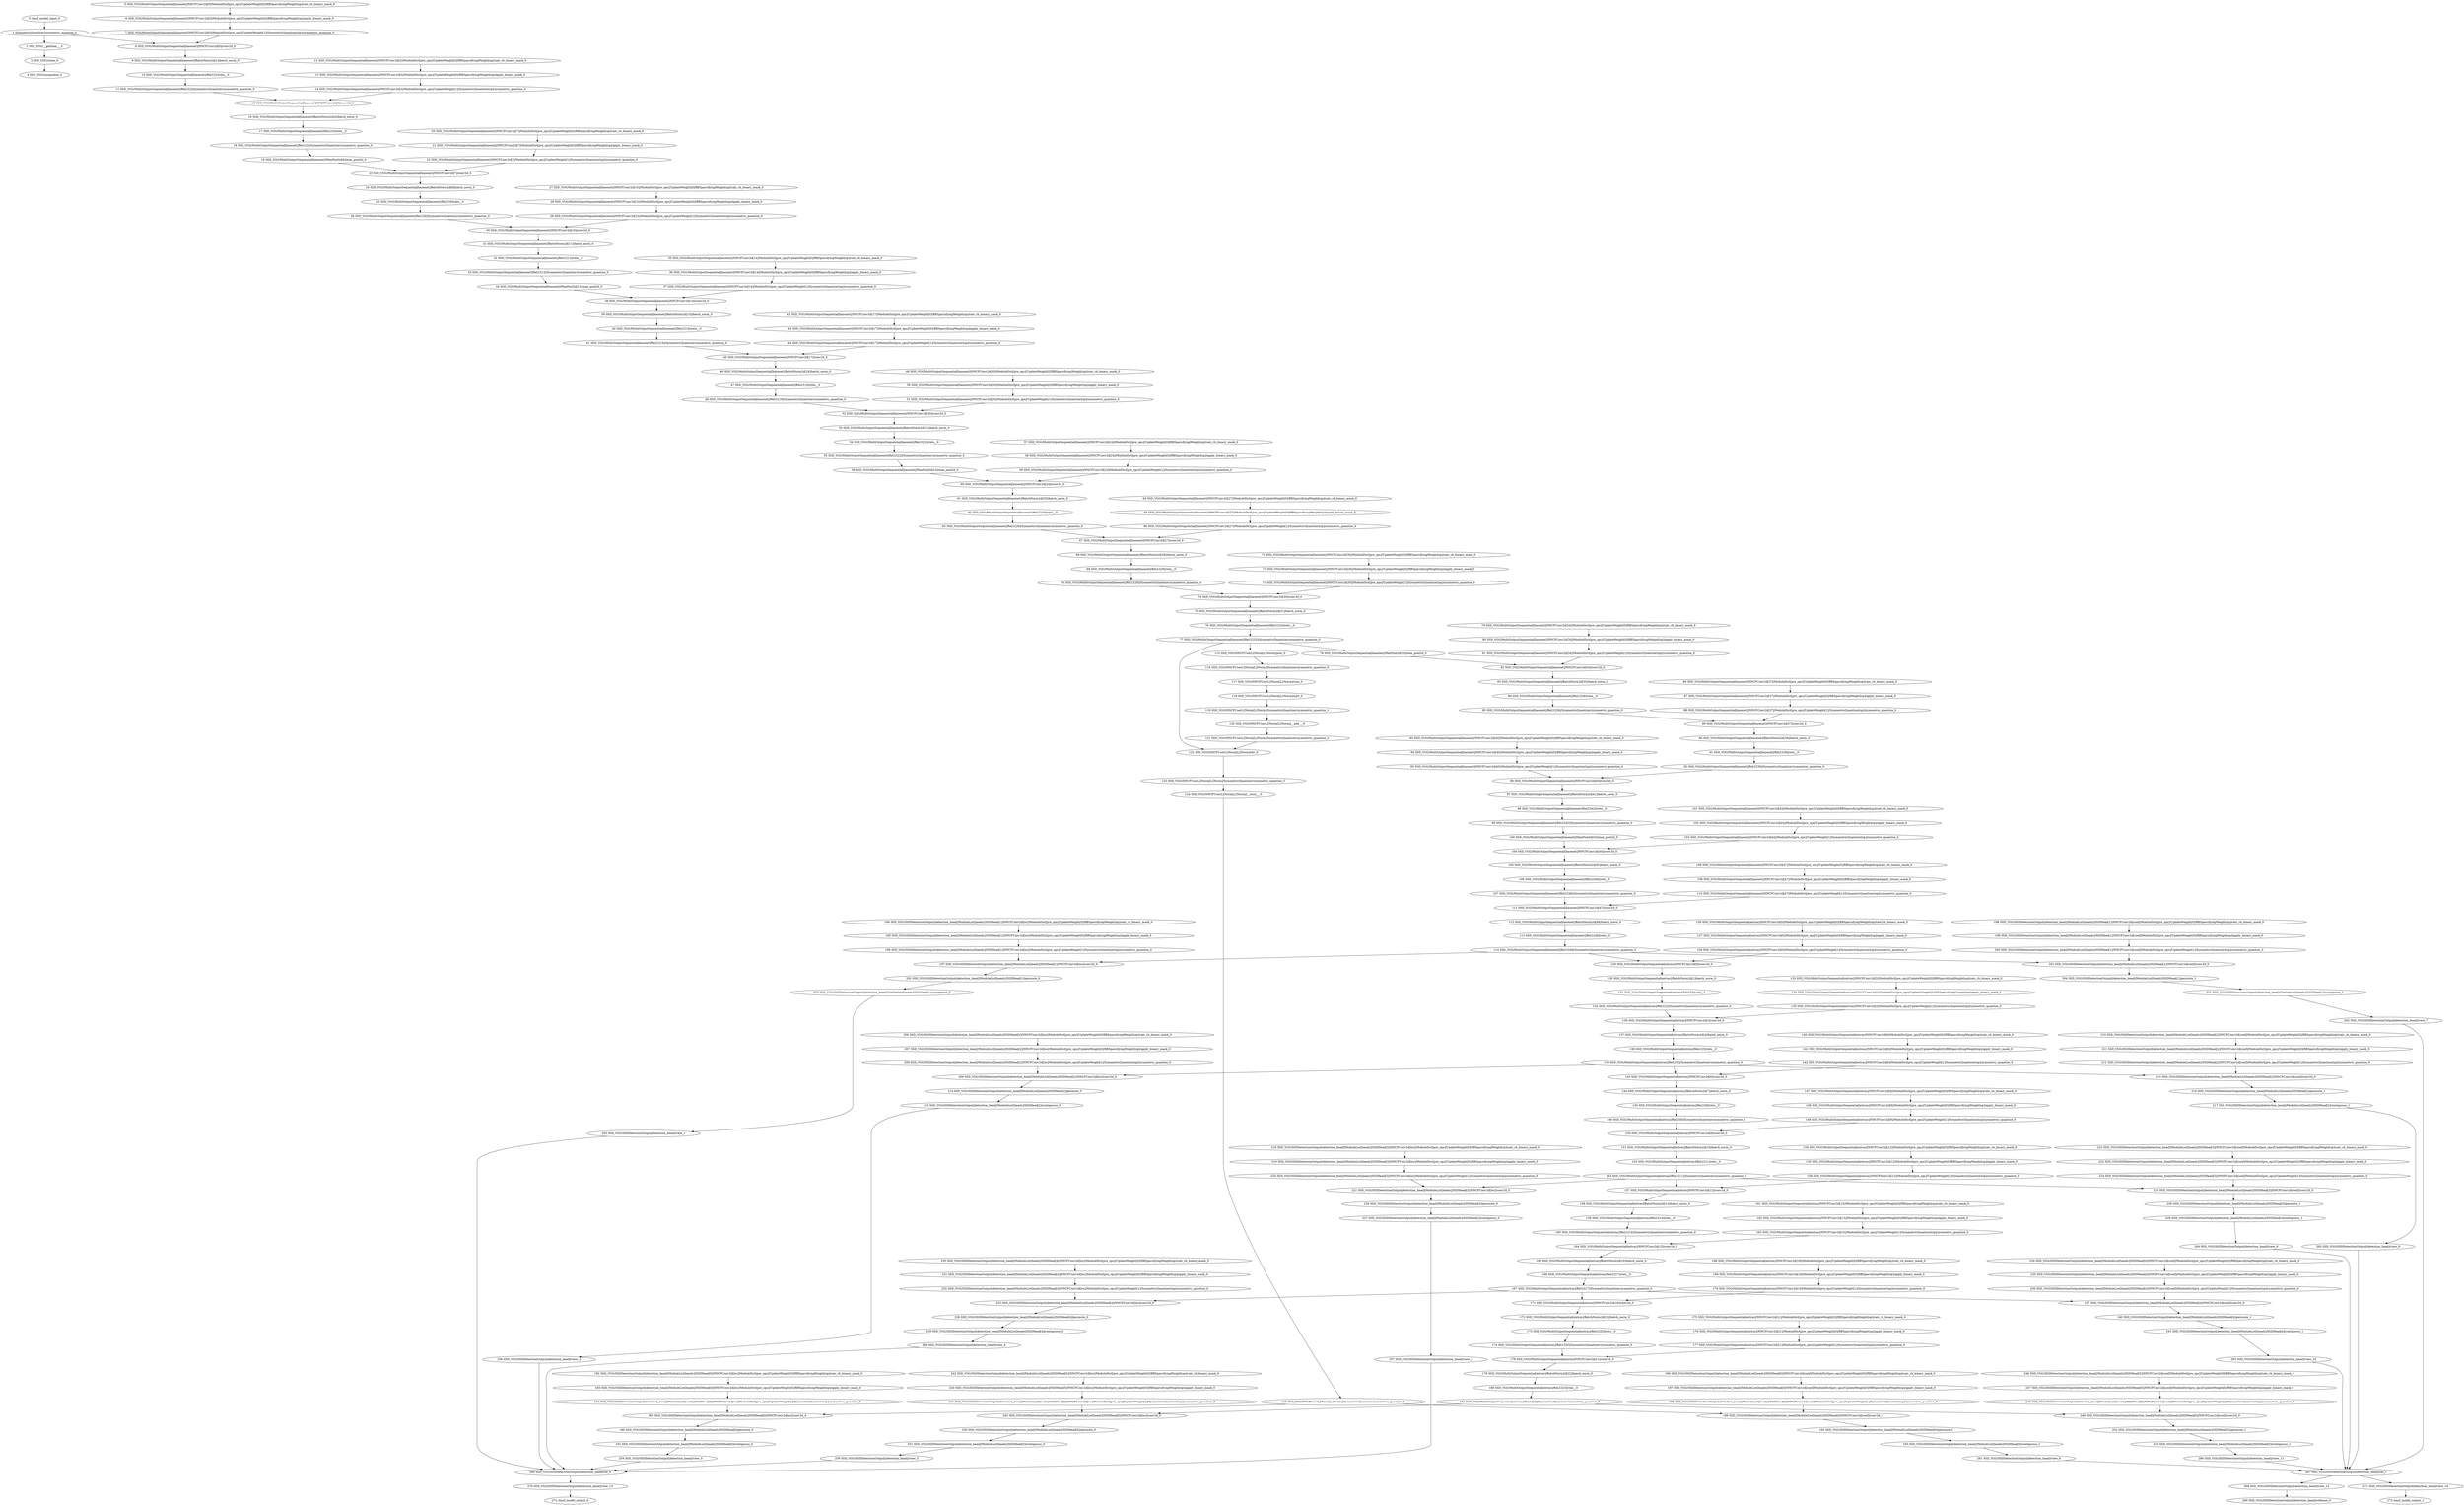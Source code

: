 strict digraph  {
"0 /nncf_model_input_0" [id=0, type=nncf_model_input];
"1 SymmetricQuantizer/symmetric_quantize_0" [id=1, type=symmetric_quantize];
"2 SSD_VGG/__getitem___0" [id=2, type=__getitem__];
"3 SSD_VGG/clone_0" [id=3, type=clone];
"4 SSD_VGG/unsqueeze_0" [id=4, type=unsqueeze];
"5 SSD_VGG/MultiOutputSequential[basenet]/NNCFConv2d[0]/ModuleDict[pre_ops]/UpdateWeight[0]/RBSparsifyingWeight[op]/calc_rb_binary_mask_0" [id=5, type=calc_rb_binary_mask];
"6 SSD_VGG/MultiOutputSequential[basenet]/NNCFConv2d[0]/ModuleDict[pre_ops]/UpdateWeight[0]/RBSparsifyingWeight[op]/apply_binary_mask_0" [id=6, type=apply_binary_mask];
"7 SSD_VGG/MultiOutputSequential[basenet]/NNCFConv2d[0]/ModuleDict[pre_ops]/UpdateWeight[1]/SymmetricQuantizer[op]/symmetric_quantize_0" [id=7, type=symmetric_quantize];
"8 SSD_VGG/MultiOutputSequential[basenet]/NNCFConv2d[0]/conv2d_0" [id=8, type=conv2d];
"9 SSD_VGG/MultiOutputSequential[basenet]/BatchNorm2d[1]/batch_norm_0" [id=9, type=batch_norm];
"10 SSD_VGG/MultiOutputSequential[basenet]/ReLU[2]/relu__0" [id=10, type=relu_];
"11 SSD_VGG/MultiOutputSequential[basenet]/ReLU[2]/SymmetricQuantizer/symmetric_quantize_0" [id=11, type=symmetric_quantize];
"12 SSD_VGG/MultiOutputSequential[basenet]/NNCFConv2d[3]/ModuleDict[pre_ops]/UpdateWeight[0]/RBSparsifyingWeight[op]/calc_rb_binary_mask_0" [id=12, type=calc_rb_binary_mask];
"13 SSD_VGG/MultiOutputSequential[basenet]/NNCFConv2d[3]/ModuleDict[pre_ops]/UpdateWeight[0]/RBSparsifyingWeight[op]/apply_binary_mask_0" [id=13, type=apply_binary_mask];
"14 SSD_VGG/MultiOutputSequential[basenet]/NNCFConv2d[3]/ModuleDict[pre_ops]/UpdateWeight[1]/SymmetricQuantizer[op]/symmetric_quantize_0" [id=14, type=symmetric_quantize];
"15 SSD_VGG/MultiOutputSequential[basenet]/NNCFConv2d[3]/conv2d_0" [id=15, type=conv2d];
"16 SSD_VGG/MultiOutputSequential[basenet]/BatchNorm2d[4]/batch_norm_0" [id=16, type=batch_norm];
"17 SSD_VGG/MultiOutputSequential[basenet]/ReLU[5]/relu__0" [id=17, type=relu_];
"18 SSD_VGG/MultiOutputSequential[basenet]/ReLU[5]/SymmetricQuantizer/symmetric_quantize_0" [id=18, type=symmetric_quantize];
"19 SSD_VGG/MultiOutputSequential[basenet]/MaxPool2d[6]/max_pool2d_0" [id=19, type=max_pool2d];
"20 SSD_VGG/MultiOutputSequential[basenet]/NNCFConv2d[7]/ModuleDict[pre_ops]/UpdateWeight[0]/RBSparsifyingWeight[op]/calc_rb_binary_mask_0" [id=20, type=calc_rb_binary_mask];
"21 SSD_VGG/MultiOutputSequential[basenet]/NNCFConv2d[7]/ModuleDict[pre_ops]/UpdateWeight[0]/RBSparsifyingWeight[op]/apply_binary_mask_0" [id=21, type=apply_binary_mask];
"22 SSD_VGG/MultiOutputSequential[basenet]/NNCFConv2d[7]/ModuleDict[pre_ops]/UpdateWeight[1]/SymmetricQuantizer[op]/symmetric_quantize_0" [id=22, type=symmetric_quantize];
"23 SSD_VGG/MultiOutputSequential[basenet]/NNCFConv2d[7]/conv2d_0" [id=23, type=conv2d];
"24 SSD_VGG/MultiOutputSequential[basenet]/BatchNorm2d[8]/batch_norm_0" [id=24, type=batch_norm];
"25 SSD_VGG/MultiOutputSequential[basenet]/ReLU[9]/relu__0" [id=25, type=relu_];
"26 SSD_VGG/MultiOutputSequential[basenet]/ReLU[9]/SymmetricQuantizer/symmetric_quantize_0" [id=26, type=symmetric_quantize];
"27 SSD_VGG/MultiOutputSequential[basenet]/NNCFConv2d[10]/ModuleDict[pre_ops]/UpdateWeight[0]/RBSparsifyingWeight[op]/calc_rb_binary_mask_0" [id=27, type=calc_rb_binary_mask];
"28 SSD_VGG/MultiOutputSequential[basenet]/NNCFConv2d[10]/ModuleDict[pre_ops]/UpdateWeight[0]/RBSparsifyingWeight[op]/apply_binary_mask_0" [id=28, type=apply_binary_mask];
"29 SSD_VGG/MultiOutputSequential[basenet]/NNCFConv2d[10]/ModuleDict[pre_ops]/UpdateWeight[1]/SymmetricQuantizer[op]/symmetric_quantize_0" [id=29, type=symmetric_quantize];
"30 SSD_VGG/MultiOutputSequential[basenet]/NNCFConv2d[10]/conv2d_0" [id=30, type=conv2d];
"31 SSD_VGG/MultiOutputSequential[basenet]/BatchNorm2d[11]/batch_norm_0" [id=31, type=batch_norm];
"32 SSD_VGG/MultiOutputSequential[basenet]/ReLU[12]/relu__0" [id=32, type=relu_];
"33 SSD_VGG/MultiOutputSequential[basenet]/ReLU[12]/SymmetricQuantizer/symmetric_quantize_0" [id=33, type=symmetric_quantize];
"34 SSD_VGG/MultiOutputSequential[basenet]/MaxPool2d[13]/max_pool2d_0" [id=34, type=max_pool2d];
"35 SSD_VGG/MultiOutputSequential[basenet]/NNCFConv2d[14]/ModuleDict[pre_ops]/UpdateWeight[0]/RBSparsifyingWeight[op]/calc_rb_binary_mask_0" [id=35, type=calc_rb_binary_mask];
"36 SSD_VGG/MultiOutputSequential[basenet]/NNCFConv2d[14]/ModuleDict[pre_ops]/UpdateWeight[0]/RBSparsifyingWeight[op]/apply_binary_mask_0" [id=36, type=apply_binary_mask];
"37 SSD_VGG/MultiOutputSequential[basenet]/NNCFConv2d[14]/ModuleDict[pre_ops]/UpdateWeight[1]/SymmetricQuantizer[op]/symmetric_quantize_0" [id=37, type=symmetric_quantize];
"38 SSD_VGG/MultiOutputSequential[basenet]/NNCFConv2d[14]/conv2d_0" [id=38, type=conv2d];
"39 SSD_VGG/MultiOutputSequential[basenet]/BatchNorm2d[15]/batch_norm_0" [id=39, type=batch_norm];
"40 SSD_VGG/MultiOutputSequential[basenet]/ReLU[16]/relu__0" [id=40, type=relu_];
"41 SSD_VGG/MultiOutputSequential[basenet]/ReLU[16]/SymmetricQuantizer/symmetric_quantize_0" [id=41, type=symmetric_quantize];
"42 SSD_VGG/MultiOutputSequential[basenet]/NNCFConv2d[17]/ModuleDict[pre_ops]/UpdateWeight[0]/RBSparsifyingWeight[op]/calc_rb_binary_mask_0" [id=42, type=calc_rb_binary_mask];
"43 SSD_VGG/MultiOutputSequential[basenet]/NNCFConv2d[17]/ModuleDict[pre_ops]/UpdateWeight[0]/RBSparsifyingWeight[op]/apply_binary_mask_0" [id=43, type=apply_binary_mask];
"44 SSD_VGG/MultiOutputSequential[basenet]/NNCFConv2d[17]/ModuleDict[pre_ops]/UpdateWeight[1]/SymmetricQuantizer[op]/symmetric_quantize_0" [id=44, type=symmetric_quantize];
"45 SSD_VGG/MultiOutputSequential[basenet]/NNCFConv2d[17]/conv2d_0" [id=45, type=conv2d];
"46 SSD_VGG/MultiOutputSequential[basenet]/BatchNorm2d[18]/batch_norm_0" [id=46, type=batch_norm];
"47 SSD_VGG/MultiOutputSequential[basenet]/ReLU[19]/relu__0" [id=47, type=relu_];
"48 SSD_VGG/MultiOutputSequential[basenet]/ReLU[19]/SymmetricQuantizer/symmetric_quantize_0" [id=48, type=symmetric_quantize];
"49 SSD_VGG/MultiOutputSequential[basenet]/NNCFConv2d[20]/ModuleDict[pre_ops]/UpdateWeight[0]/RBSparsifyingWeight[op]/calc_rb_binary_mask_0" [id=49, type=calc_rb_binary_mask];
"50 SSD_VGG/MultiOutputSequential[basenet]/NNCFConv2d[20]/ModuleDict[pre_ops]/UpdateWeight[0]/RBSparsifyingWeight[op]/apply_binary_mask_0" [id=50, type=apply_binary_mask];
"51 SSD_VGG/MultiOutputSequential[basenet]/NNCFConv2d[20]/ModuleDict[pre_ops]/UpdateWeight[1]/SymmetricQuantizer[op]/symmetric_quantize_0" [id=51, type=symmetric_quantize];
"52 SSD_VGG/MultiOutputSequential[basenet]/NNCFConv2d[20]/conv2d_0" [id=52, type=conv2d];
"53 SSD_VGG/MultiOutputSequential[basenet]/BatchNorm2d[21]/batch_norm_0" [id=53, type=batch_norm];
"54 SSD_VGG/MultiOutputSequential[basenet]/ReLU[22]/relu__0" [id=54, type=relu_];
"55 SSD_VGG/MultiOutputSequential[basenet]/ReLU[22]/SymmetricQuantizer/symmetric_quantize_0" [id=55, type=symmetric_quantize];
"56 SSD_VGG/MultiOutputSequential[basenet]/MaxPool2d[23]/max_pool2d_0" [id=56, type=max_pool2d];
"57 SSD_VGG/MultiOutputSequential[basenet]/NNCFConv2d[24]/ModuleDict[pre_ops]/UpdateWeight[0]/RBSparsifyingWeight[op]/calc_rb_binary_mask_0" [id=57, type=calc_rb_binary_mask];
"58 SSD_VGG/MultiOutputSequential[basenet]/NNCFConv2d[24]/ModuleDict[pre_ops]/UpdateWeight[0]/RBSparsifyingWeight[op]/apply_binary_mask_0" [id=58, type=apply_binary_mask];
"59 SSD_VGG/MultiOutputSequential[basenet]/NNCFConv2d[24]/ModuleDict[pre_ops]/UpdateWeight[1]/SymmetricQuantizer[op]/symmetric_quantize_0" [id=59, type=symmetric_quantize];
"60 SSD_VGG/MultiOutputSequential[basenet]/NNCFConv2d[24]/conv2d_0" [id=60, type=conv2d];
"61 SSD_VGG/MultiOutputSequential[basenet]/BatchNorm2d[25]/batch_norm_0" [id=61, type=batch_norm];
"62 SSD_VGG/MultiOutputSequential[basenet]/ReLU[26]/relu__0" [id=62, type=relu_];
"63 SSD_VGG/MultiOutputSequential[basenet]/ReLU[26]/SymmetricQuantizer/symmetric_quantize_0" [id=63, type=symmetric_quantize];
"64 SSD_VGG/MultiOutputSequential[basenet]/NNCFConv2d[27]/ModuleDict[pre_ops]/UpdateWeight[0]/RBSparsifyingWeight[op]/calc_rb_binary_mask_0" [id=64, type=calc_rb_binary_mask];
"65 SSD_VGG/MultiOutputSequential[basenet]/NNCFConv2d[27]/ModuleDict[pre_ops]/UpdateWeight[0]/RBSparsifyingWeight[op]/apply_binary_mask_0" [id=65, type=apply_binary_mask];
"66 SSD_VGG/MultiOutputSequential[basenet]/NNCFConv2d[27]/ModuleDict[pre_ops]/UpdateWeight[1]/SymmetricQuantizer[op]/symmetric_quantize_0" [id=66, type=symmetric_quantize];
"67 SSD_VGG/MultiOutputSequential[basenet]/NNCFConv2d[27]/conv2d_0" [id=67, type=conv2d];
"68 SSD_VGG/MultiOutputSequential[basenet]/BatchNorm2d[28]/batch_norm_0" [id=68, type=batch_norm];
"69 SSD_VGG/MultiOutputSequential[basenet]/ReLU[29]/relu__0" [id=69, type=relu_];
"70 SSD_VGG/MultiOutputSequential[basenet]/ReLU[29]/SymmetricQuantizer/symmetric_quantize_0" [id=70, type=symmetric_quantize];
"71 SSD_VGG/MultiOutputSequential[basenet]/NNCFConv2d[30]/ModuleDict[pre_ops]/UpdateWeight[0]/RBSparsifyingWeight[op]/calc_rb_binary_mask_0" [id=71, type=calc_rb_binary_mask];
"72 SSD_VGG/MultiOutputSequential[basenet]/NNCFConv2d[30]/ModuleDict[pre_ops]/UpdateWeight[0]/RBSparsifyingWeight[op]/apply_binary_mask_0" [id=72, type=apply_binary_mask];
"73 SSD_VGG/MultiOutputSequential[basenet]/NNCFConv2d[30]/ModuleDict[pre_ops]/UpdateWeight[1]/SymmetricQuantizer[op]/symmetric_quantize_0" [id=73, type=symmetric_quantize];
"74 SSD_VGG/MultiOutputSequential[basenet]/NNCFConv2d[30]/conv2d_0" [id=74, type=conv2d];
"75 SSD_VGG/MultiOutputSequential[basenet]/BatchNorm2d[31]/batch_norm_0" [id=75, type=batch_norm];
"76 SSD_VGG/MultiOutputSequential[basenet]/ReLU[32]/relu__0" [id=76, type=relu_];
"77 SSD_VGG/MultiOutputSequential[basenet]/ReLU[32]/SymmetricQuantizer/symmetric_quantize_0" [id=77, type=symmetric_quantize];
"78 SSD_VGG/MultiOutputSequential[basenet]/MaxPool2d[33]/max_pool2d_0" [id=78, type=max_pool2d];
"79 SSD_VGG/MultiOutputSequential[basenet]/NNCFConv2d[34]/ModuleDict[pre_ops]/UpdateWeight[0]/RBSparsifyingWeight[op]/calc_rb_binary_mask_0" [id=79, type=calc_rb_binary_mask];
"80 SSD_VGG/MultiOutputSequential[basenet]/NNCFConv2d[34]/ModuleDict[pre_ops]/UpdateWeight[0]/RBSparsifyingWeight[op]/apply_binary_mask_0" [id=80, type=apply_binary_mask];
"81 SSD_VGG/MultiOutputSequential[basenet]/NNCFConv2d[34]/ModuleDict[pre_ops]/UpdateWeight[1]/SymmetricQuantizer[op]/symmetric_quantize_0" [id=81, type=symmetric_quantize];
"82 SSD_VGG/MultiOutputSequential[basenet]/NNCFConv2d[34]/conv2d_0" [id=82, type=conv2d];
"83 SSD_VGG/MultiOutputSequential[basenet]/BatchNorm2d[35]/batch_norm_0" [id=83, type=batch_norm];
"84 SSD_VGG/MultiOutputSequential[basenet]/ReLU[36]/relu__0" [id=84, type=relu_];
"85 SSD_VGG/MultiOutputSequential[basenet]/ReLU[36]/SymmetricQuantizer/symmetric_quantize_0" [id=85, type=symmetric_quantize];
"86 SSD_VGG/MultiOutputSequential[basenet]/NNCFConv2d[37]/ModuleDict[pre_ops]/UpdateWeight[0]/RBSparsifyingWeight[op]/calc_rb_binary_mask_0" [id=86, type=calc_rb_binary_mask];
"87 SSD_VGG/MultiOutputSequential[basenet]/NNCFConv2d[37]/ModuleDict[pre_ops]/UpdateWeight[0]/RBSparsifyingWeight[op]/apply_binary_mask_0" [id=87, type=apply_binary_mask];
"88 SSD_VGG/MultiOutputSequential[basenet]/NNCFConv2d[37]/ModuleDict[pre_ops]/UpdateWeight[1]/SymmetricQuantizer[op]/symmetric_quantize_0" [id=88, type=symmetric_quantize];
"89 SSD_VGG/MultiOutputSequential[basenet]/NNCFConv2d[37]/conv2d_0" [id=89, type=conv2d];
"90 SSD_VGG/MultiOutputSequential[basenet]/BatchNorm2d[38]/batch_norm_0" [id=90, type=batch_norm];
"91 SSD_VGG/MultiOutputSequential[basenet]/ReLU[39]/relu__0" [id=91, type=relu_];
"92 SSD_VGG/MultiOutputSequential[basenet]/ReLU[39]/SymmetricQuantizer/symmetric_quantize_0" [id=92, type=symmetric_quantize];
"93 SSD_VGG/MultiOutputSequential[basenet]/NNCFConv2d[40]/ModuleDict[pre_ops]/UpdateWeight[0]/RBSparsifyingWeight[op]/calc_rb_binary_mask_0" [id=93, type=calc_rb_binary_mask];
"94 SSD_VGG/MultiOutputSequential[basenet]/NNCFConv2d[40]/ModuleDict[pre_ops]/UpdateWeight[0]/RBSparsifyingWeight[op]/apply_binary_mask_0" [id=94, type=apply_binary_mask];
"95 SSD_VGG/MultiOutputSequential[basenet]/NNCFConv2d[40]/ModuleDict[pre_ops]/UpdateWeight[1]/SymmetricQuantizer[op]/symmetric_quantize_0" [id=95, type=symmetric_quantize];
"96 SSD_VGG/MultiOutputSequential[basenet]/NNCFConv2d[40]/conv2d_0" [id=96, type=conv2d];
"97 SSD_VGG/MultiOutputSequential[basenet]/BatchNorm2d[41]/batch_norm_0" [id=97, type=batch_norm];
"98 SSD_VGG/MultiOutputSequential[basenet]/ReLU[42]/relu__0" [id=98, type=relu_];
"99 SSD_VGG/MultiOutputSequential[basenet]/ReLU[42]/SymmetricQuantizer/symmetric_quantize_0" [id=99, type=symmetric_quantize];
"100 SSD_VGG/MultiOutputSequential[basenet]/MaxPool2d[43]/max_pool2d_0" [id=100, type=max_pool2d];
"101 SSD_VGG/MultiOutputSequential[basenet]/NNCFConv2d[44]/ModuleDict[pre_ops]/UpdateWeight[0]/RBSparsifyingWeight[op]/calc_rb_binary_mask_0" [id=101, type=calc_rb_binary_mask];
"102 SSD_VGG/MultiOutputSequential[basenet]/NNCFConv2d[44]/ModuleDict[pre_ops]/UpdateWeight[0]/RBSparsifyingWeight[op]/apply_binary_mask_0" [id=102, type=apply_binary_mask];
"103 SSD_VGG/MultiOutputSequential[basenet]/NNCFConv2d[44]/ModuleDict[pre_ops]/UpdateWeight[1]/SymmetricQuantizer[op]/symmetric_quantize_0" [id=103, type=symmetric_quantize];
"104 SSD_VGG/MultiOutputSequential[basenet]/NNCFConv2d[44]/conv2d_0" [id=104, type=conv2d];
"105 SSD_VGG/MultiOutputSequential[basenet]/BatchNorm2d[45]/batch_norm_0" [id=105, type=batch_norm];
"106 SSD_VGG/MultiOutputSequential[basenet]/ReLU[46]/relu__0" [id=106, type=relu_];
"107 SSD_VGG/MultiOutputSequential[basenet]/ReLU[46]/SymmetricQuantizer/symmetric_quantize_0" [id=107, type=symmetric_quantize];
"108 SSD_VGG/MultiOutputSequential[basenet]/NNCFConv2d[47]/ModuleDict[pre_ops]/UpdateWeight[0]/RBSparsifyingWeight[op]/calc_rb_binary_mask_0" [id=108, type=calc_rb_binary_mask];
"109 SSD_VGG/MultiOutputSequential[basenet]/NNCFConv2d[47]/ModuleDict[pre_ops]/UpdateWeight[0]/RBSparsifyingWeight[op]/apply_binary_mask_0" [id=109, type=apply_binary_mask];
"110 SSD_VGG/MultiOutputSequential[basenet]/NNCFConv2d[47]/ModuleDict[pre_ops]/UpdateWeight[1]/SymmetricQuantizer[op]/symmetric_quantize_0" [id=110, type=symmetric_quantize];
"111 SSD_VGG/MultiOutputSequential[basenet]/NNCFConv2d[47]/conv2d_0" [id=111, type=conv2d];
"112 SSD_VGG/MultiOutputSequential[basenet]/BatchNorm2d[48]/batch_norm_0" [id=112, type=batch_norm];
"113 SSD_VGG/MultiOutputSequential[basenet]/ReLU[49]/relu__0" [id=113, type=relu_];
"114 SSD_VGG/MultiOutputSequential[basenet]/ReLU[49]/SymmetricQuantizer/symmetric_quantize_0" [id=114, type=symmetric_quantize];
"115 SSD_VGG/NNCFUserL2Norm[L2Norm]/pow_0" [id=115, type=pow];
"116 SSD_VGG/NNCFUserL2Norm[L2Norm]/SymmetricQuantizer/symmetric_quantize_0" [id=116, type=symmetric_quantize];
"117 SSD_VGG/NNCFUserL2Norm[L2Norm]/sum_0" [id=117, type=sum];
"118 SSD_VGG/NNCFUserL2Norm[L2Norm]/sqrt_0" [id=118, type=sqrt];
"119 SSD_VGG/NNCFUserL2Norm[L2Norm]/SymmetricQuantizer/symmetric_quantize_1" [id=119, type=symmetric_quantize];
"120 SSD_VGG/NNCFUserL2Norm[L2Norm]/__add___0" [id=120, type=__add__];
"121 SSD_VGG/NNCFUserL2Norm[L2Norm]/SymmetricQuantizer/symmetric_quantize_2" [id=121, type=symmetric_quantize];
"122 SSD_VGG/NNCFUserL2Norm[L2Norm]/div_0" [id=122, type=div];
"123 SSD_VGG/NNCFUserL2Norm[L2Norm]/SymmetricQuantizer/symmetric_quantize_3" [id=123, type=symmetric_quantize];
"124 SSD_VGG/NNCFUserL2Norm[L2Norm]/__rmul___0" [id=124, type=__rmul__];
"125 SSD_VGG/NNCFUserL2Norm[L2Norm]/SymmetricQuantizer/symmetric_quantize_4" [id=125, type=symmetric_quantize];
"126 SSD_VGG/MultiOutputSequential[extras]/NNCFConv2d[0]/ModuleDict[pre_ops]/UpdateWeight[0]/RBSparsifyingWeight[op]/calc_rb_binary_mask_0" [id=126, type=calc_rb_binary_mask];
"127 SSD_VGG/MultiOutputSequential[extras]/NNCFConv2d[0]/ModuleDict[pre_ops]/UpdateWeight[0]/RBSparsifyingWeight[op]/apply_binary_mask_0" [id=127, type=apply_binary_mask];
"128 SSD_VGG/MultiOutputSequential[extras]/NNCFConv2d[0]/ModuleDict[pre_ops]/UpdateWeight[1]/SymmetricQuantizer[op]/symmetric_quantize_0" [id=128, type=symmetric_quantize];
"129 SSD_VGG/MultiOutputSequential[extras]/NNCFConv2d[0]/conv2d_0" [id=129, type=conv2d];
"130 SSD_VGG/MultiOutputSequential[extras]/BatchNorm2d[1]/batch_norm_0" [id=130, type=batch_norm];
"131 SSD_VGG/MultiOutputSequential[extras]/ReLU[2]/relu__0" [id=131, type=relu_];
"132 SSD_VGG/MultiOutputSequential[extras]/ReLU[2]/SymmetricQuantizer/symmetric_quantize_0" [id=132, type=symmetric_quantize];
"133 SSD_VGG/MultiOutputSequential[extras]/NNCFConv2d[3]/ModuleDict[pre_ops]/UpdateWeight[0]/RBSparsifyingWeight[op]/calc_rb_binary_mask_0" [id=133, type=calc_rb_binary_mask];
"134 SSD_VGG/MultiOutputSequential[extras]/NNCFConv2d[3]/ModuleDict[pre_ops]/UpdateWeight[0]/RBSparsifyingWeight[op]/apply_binary_mask_0" [id=134, type=apply_binary_mask];
"135 SSD_VGG/MultiOutputSequential[extras]/NNCFConv2d[3]/ModuleDict[pre_ops]/UpdateWeight[1]/SymmetricQuantizer[op]/symmetric_quantize_0" [id=135, type=symmetric_quantize];
"136 SSD_VGG/MultiOutputSequential[extras]/NNCFConv2d[3]/conv2d_0" [id=136, type=conv2d];
"137 SSD_VGG/MultiOutputSequential[extras]/BatchNorm2d[4]/batch_norm_0" [id=137, type=batch_norm];
"138 SSD_VGG/MultiOutputSequential[extras]/ReLU[5]/relu__0" [id=138, type=relu_];
"139 SSD_VGG/MultiOutputSequential[extras]/ReLU[5]/SymmetricQuantizer/symmetric_quantize_0" [id=139, type=symmetric_quantize];
"140 SSD_VGG/MultiOutputSequential[extras]/NNCFConv2d[6]/ModuleDict[pre_ops]/UpdateWeight[0]/RBSparsifyingWeight[op]/calc_rb_binary_mask_0" [id=140, type=calc_rb_binary_mask];
"141 SSD_VGG/MultiOutputSequential[extras]/NNCFConv2d[6]/ModuleDict[pre_ops]/UpdateWeight[0]/RBSparsifyingWeight[op]/apply_binary_mask_0" [id=141, type=apply_binary_mask];
"142 SSD_VGG/MultiOutputSequential[extras]/NNCFConv2d[6]/ModuleDict[pre_ops]/UpdateWeight[1]/SymmetricQuantizer[op]/symmetric_quantize_0" [id=142, type=symmetric_quantize];
"143 SSD_VGG/MultiOutputSequential[extras]/NNCFConv2d[6]/conv2d_0" [id=143, type=conv2d];
"144 SSD_VGG/MultiOutputSequential[extras]/BatchNorm2d[7]/batch_norm_0" [id=144, type=batch_norm];
"145 SSD_VGG/MultiOutputSequential[extras]/ReLU[8]/relu__0" [id=145, type=relu_];
"146 SSD_VGG/MultiOutputSequential[extras]/ReLU[8]/SymmetricQuantizer/symmetric_quantize_0" [id=146, type=symmetric_quantize];
"147 SSD_VGG/MultiOutputSequential[extras]/NNCFConv2d[9]/ModuleDict[pre_ops]/UpdateWeight[0]/RBSparsifyingWeight[op]/calc_rb_binary_mask_0" [id=147, type=calc_rb_binary_mask];
"148 SSD_VGG/MultiOutputSequential[extras]/NNCFConv2d[9]/ModuleDict[pre_ops]/UpdateWeight[0]/RBSparsifyingWeight[op]/apply_binary_mask_0" [id=148, type=apply_binary_mask];
"149 SSD_VGG/MultiOutputSequential[extras]/NNCFConv2d[9]/ModuleDict[pre_ops]/UpdateWeight[1]/SymmetricQuantizer[op]/symmetric_quantize_0" [id=149, type=symmetric_quantize];
"150 SSD_VGG/MultiOutputSequential[extras]/NNCFConv2d[9]/conv2d_0" [id=150, type=conv2d];
"151 SSD_VGG/MultiOutputSequential[extras]/BatchNorm2d[10]/batch_norm_0" [id=151, type=batch_norm];
"152 SSD_VGG/MultiOutputSequential[extras]/ReLU[11]/relu__0" [id=152, type=relu_];
"153 SSD_VGG/MultiOutputSequential[extras]/ReLU[11]/SymmetricQuantizer/symmetric_quantize_0" [id=153, type=symmetric_quantize];
"154 SSD_VGG/MultiOutputSequential[extras]/NNCFConv2d[12]/ModuleDict[pre_ops]/UpdateWeight[0]/RBSparsifyingWeight[op]/calc_rb_binary_mask_0" [id=154, type=calc_rb_binary_mask];
"155 SSD_VGG/MultiOutputSequential[extras]/NNCFConv2d[12]/ModuleDict[pre_ops]/UpdateWeight[0]/RBSparsifyingWeight[op]/apply_binary_mask_0" [id=155, type=apply_binary_mask];
"156 SSD_VGG/MultiOutputSequential[extras]/NNCFConv2d[12]/ModuleDict[pre_ops]/UpdateWeight[1]/SymmetricQuantizer[op]/symmetric_quantize_0" [id=156, type=symmetric_quantize];
"157 SSD_VGG/MultiOutputSequential[extras]/NNCFConv2d[12]/conv2d_0" [id=157, type=conv2d];
"158 SSD_VGG/MultiOutputSequential[extras]/BatchNorm2d[13]/batch_norm_0" [id=158, type=batch_norm];
"159 SSD_VGG/MultiOutputSequential[extras]/ReLU[14]/relu__0" [id=159, type=relu_];
"160 SSD_VGG/MultiOutputSequential[extras]/ReLU[14]/SymmetricQuantizer/symmetric_quantize_0" [id=160, type=symmetric_quantize];
"161 SSD_VGG/MultiOutputSequential[extras]/NNCFConv2d[15]/ModuleDict[pre_ops]/UpdateWeight[0]/RBSparsifyingWeight[op]/calc_rb_binary_mask_0" [id=161, type=calc_rb_binary_mask];
"162 SSD_VGG/MultiOutputSequential[extras]/NNCFConv2d[15]/ModuleDict[pre_ops]/UpdateWeight[0]/RBSparsifyingWeight[op]/apply_binary_mask_0" [id=162, type=apply_binary_mask];
"163 SSD_VGG/MultiOutputSequential[extras]/NNCFConv2d[15]/ModuleDict[pre_ops]/UpdateWeight[1]/SymmetricQuantizer[op]/symmetric_quantize_0" [id=163, type=symmetric_quantize];
"164 SSD_VGG/MultiOutputSequential[extras]/NNCFConv2d[15]/conv2d_0" [id=164, type=conv2d];
"165 SSD_VGG/MultiOutputSequential[extras]/BatchNorm2d[16]/batch_norm_0" [id=165, type=batch_norm];
"166 SSD_VGG/MultiOutputSequential[extras]/ReLU[17]/relu__0" [id=166, type=relu_];
"167 SSD_VGG/MultiOutputSequential[extras]/ReLU[17]/SymmetricQuantizer/symmetric_quantize_0" [id=167, type=symmetric_quantize];
"168 SSD_VGG/MultiOutputSequential[extras]/NNCFConv2d[18]/ModuleDict[pre_ops]/UpdateWeight[0]/RBSparsifyingWeight[op]/calc_rb_binary_mask_0" [id=168, type=calc_rb_binary_mask];
"169 SSD_VGG/MultiOutputSequential[extras]/NNCFConv2d[18]/ModuleDict[pre_ops]/UpdateWeight[0]/RBSparsifyingWeight[op]/apply_binary_mask_0" [id=169, type=apply_binary_mask];
"170 SSD_VGG/MultiOutputSequential[extras]/NNCFConv2d[18]/ModuleDict[pre_ops]/UpdateWeight[1]/SymmetricQuantizer[op]/symmetric_quantize_0" [id=170, type=symmetric_quantize];
"171 SSD_VGG/MultiOutputSequential[extras]/NNCFConv2d[18]/conv2d_0" [id=171, type=conv2d];
"172 SSD_VGG/MultiOutputSequential[extras]/BatchNorm2d[19]/batch_norm_0" [id=172, type=batch_norm];
"173 SSD_VGG/MultiOutputSequential[extras]/ReLU[20]/relu__0" [id=173, type=relu_];
"174 SSD_VGG/MultiOutputSequential[extras]/ReLU[20]/SymmetricQuantizer/symmetric_quantize_0" [id=174, type=symmetric_quantize];
"175 SSD_VGG/MultiOutputSequential[extras]/NNCFConv2d[21]/ModuleDict[pre_ops]/UpdateWeight[0]/RBSparsifyingWeight[op]/calc_rb_binary_mask_0" [id=175, type=calc_rb_binary_mask];
"176 SSD_VGG/MultiOutputSequential[extras]/NNCFConv2d[21]/ModuleDict[pre_ops]/UpdateWeight[0]/RBSparsifyingWeight[op]/apply_binary_mask_0" [id=176, type=apply_binary_mask];
"177 SSD_VGG/MultiOutputSequential[extras]/NNCFConv2d[21]/ModuleDict[pre_ops]/UpdateWeight[1]/SymmetricQuantizer[op]/symmetric_quantize_0" [id=177, type=symmetric_quantize];
"178 SSD_VGG/MultiOutputSequential[extras]/NNCFConv2d[21]/conv2d_0" [id=178, type=conv2d];
"179 SSD_VGG/MultiOutputSequential[extras]/BatchNorm2d[22]/batch_norm_0" [id=179, type=batch_norm];
"180 SSD_VGG/MultiOutputSequential[extras]/ReLU[23]/relu__0" [id=180, type=relu_];
"181 SSD_VGG/MultiOutputSequential[extras]/ReLU[23]/SymmetricQuantizer/symmetric_quantize_0" [id=181, type=symmetric_quantize];
"182 SSD_VGG/SSDDetectionOutput[detection_head]/ModuleList[heads]/SSDHead[0]/NNCFConv2d[loc]/ModuleDict[pre_ops]/UpdateWeight[0]/RBSparsifyingWeight[op]/calc_rb_binary_mask_0" [id=182, type=calc_rb_binary_mask];
"183 SSD_VGG/SSDDetectionOutput[detection_head]/ModuleList[heads]/SSDHead[0]/NNCFConv2d[loc]/ModuleDict[pre_ops]/UpdateWeight[0]/RBSparsifyingWeight[op]/apply_binary_mask_0" [id=183, type=apply_binary_mask];
"184 SSD_VGG/SSDDetectionOutput[detection_head]/ModuleList[heads]/SSDHead[0]/NNCFConv2d[loc]/ModuleDict[pre_ops]/UpdateWeight[1]/SymmetricQuantizer[op]/symmetric_quantize_0" [id=184, type=symmetric_quantize];
"185 SSD_VGG/SSDDetectionOutput[detection_head]/ModuleList[heads]/SSDHead[0]/NNCFConv2d[loc]/conv2d_0" [id=185, type=conv2d];
"186 SSD_VGG/SSDDetectionOutput[detection_head]/ModuleList[heads]/SSDHead[0]/NNCFConv2d[conf]/ModuleDict[pre_ops]/UpdateWeight[0]/RBSparsifyingWeight[op]/calc_rb_binary_mask_0" [id=186, type=calc_rb_binary_mask];
"187 SSD_VGG/SSDDetectionOutput[detection_head]/ModuleList[heads]/SSDHead[0]/NNCFConv2d[conf]/ModuleDict[pre_ops]/UpdateWeight[0]/RBSparsifyingWeight[op]/apply_binary_mask_0" [id=187, type=apply_binary_mask];
"188 SSD_VGG/SSDDetectionOutput[detection_head]/ModuleList[heads]/SSDHead[0]/NNCFConv2d[conf]/ModuleDict[pre_ops]/UpdateWeight[1]/SymmetricQuantizer[op]/symmetric_quantize_0" [id=188, type=symmetric_quantize];
"189 SSD_VGG/SSDDetectionOutput[detection_head]/ModuleList[heads]/SSDHead[0]/NNCFConv2d[conf]/conv2d_0" [id=189, type=conv2d];
"190 SSD_VGG/SSDDetectionOutput[detection_head]/ModuleList[heads]/SSDHead[0]/permute_0" [id=190, type=permute];
"191 SSD_VGG/SSDDetectionOutput[detection_head]/ModuleList[heads]/SSDHead[0]/contiguous_0" [id=191, type=contiguous];
"192 SSD_VGG/SSDDetectionOutput[detection_head]/ModuleList[heads]/SSDHead[0]/permute_1" [id=192, type=permute];
"193 SSD_VGG/SSDDetectionOutput[detection_head]/ModuleList[heads]/SSDHead[0]/contiguous_1" [id=193, type=contiguous];
"194 SSD_VGG/SSDDetectionOutput[detection_head]/ModuleList[heads]/SSDHead[1]/NNCFConv2d[loc]/ModuleDict[pre_ops]/UpdateWeight[0]/RBSparsifyingWeight[op]/calc_rb_binary_mask_0" [id=194, type=calc_rb_binary_mask];
"195 SSD_VGG/SSDDetectionOutput[detection_head]/ModuleList[heads]/SSDHead[1]/NNCFConv2d[loc]/ModuleDict[pre_ops]/UpdateWeight[0]/RBSparsifyingWeight[op]/apply_binary_mask_0" [id=195, type=apply_binary_mask];
"196 SSD_VGG/SSDDetectionOutput[detection_head]/ModuleList[heads]/SSDHead[1]/NNCFConv2d[loc]/ModuleDict[pre_ops]/UpdateWeight[1]/SymmetricQuantizer[op]/symmetric_quantize_0" [id=196, type=symmetric_quantize];
"197 SSD_VGG/SSDDetectionOutput[detection_head]/ModuleList[heads]/SSDHead[1]/NNCFConv2d[loc]/conv2d_0" [id=197, type=conv2d];
"198 SSD_VGG/SSDDetectionOutput[detection_head]/ModuleList[heads]/SSDHead[1]/NNCFConv2d[conf]/ModuleDict[pre_ops]/UpdateWeight[0]/RBSparsifyingWeight[op]/calc_rb_binary_mask_0" [id=198, type=calc_rb_binary_mask];
"199 SSD_VGG/SSDDetectionOutput[detection_head]/ModuleList[heads]/SSDHead[1]/NNCFConv2d[conf]/ModuleDict[pre_ops]/UpdateWeight[0]/RBSparsifyingWeight[op]/apply_binary_mask_0" [id=199, type=apply_binary_mask];
"200 SSD_VGG/SSDDetectionOutput[detection_head]/ModuleList[heads]/SSDHead[1]/NNCFConv2d[conf]/ModuleDict[pre_ops]/UpdateWeight[1]/SymmetricQuantizer[op]/symmetric_quantize_0" [id=200, type=symmetric_quantize];
"201 SSD_VGG/SSDDetectionOutput[detection_head]/ModuleList[heads]/SSDHead[1]/NNCFConv2d[conf]/conv2d_0" [id=201, type=conv2d];
"202 SSD_VGG/SSDDetectionOutput[detection_head]/ModuleList[heads]/SSDHead[1]/permute_0" [id=202, type=permute];
"203 SSD_VGG/SSDDetectionOutput[detection_head]/ModuleList[heads]/SSDHead[1]/contiguous_0" [id=203, type=contiguous];
"204 SSD_VGG/SSDDetectionOutput[detection_head]/ModuleList[heads]/SSDHead[1]/permute_1" [id=204, type=permute];
"205 SSD_VGG/SSDDetectionOutput[detection_head]/ModuleList[heads]/SSDHead[1]/contiguous_1" [id=205, type=contiguous];
"206 SSD_VGG/SSDDetectionOutput[detection_head]/ModuleList[heads]/SSDHead[2]/NNCFConv2d[loc]/ModuleDict[pre_ops]/UpdateWeight[0]/RBSparsifyingWeight[op]/calc_rb_binary_mask_0" [id=206, type=calc_rb_binary_mask];
"207 SSD_VGG/SSDDetectionOutput[detection_head]/ModuleList[heads]/SSDHead[2]/NNCFConv2d[loc]/ModuleDict[pre_ops]/UpdateWeight[0]/RBSparsifyingWeight[op]/apply_binary_mask_0" [id=207, type=apply_binary_mask];
"208 SSD_VGG/SSDDetectionOutput[detection_head]/ModuleList[heads]/SSDHead[2]/NNCFConv2d[loc]/ModuleDict[pre_ops]/UpdateWeight[1]/SymmetricQuantizer[op]/symmetric_quantize_0" [id=208, type=symmetric_quantize];
"209 SSD_VGG/SSDDetectionOutput[detection_head]/ModuleList[heads]/SSDHead[2]/NNCFConv2d[loc]/conv2d_0" [id=209, type=conv2d];
"210 SSD_VGG/SSDDetectionOutput[detection_head]/ModuleList[heads]/SSDHead[2]/NNCFConv2d[conf]/ModuleDict[pre_ops]/UpdateWeight[0]/RBSparsifyingWeight[op]/calc_rb_binary_mask_0" [id=210, type=calc_rb_binary_mask];
"211 SSD_VGG/SSDDetectionOutput[detection_head]/ModuleList[heads]/SSDHead[2]/NNCFConv2d[conf]/ModuleDict[pre_ops]/UpdateWeight[0]/RBSparsifyingWeight[op]/apply_binary_mask_0" [id=211, type=apply_binary_mask];
"212 SSD_VGG/SSDDetectionOutput[detection_head]/ModuleList[heads]/SSDHead[2]/NNCFConv2d[conf]/ModuleDict[pre_ops]/UpdateWeight[1]/SymmetricQuantizer[op]/symmetric_quantize_0" [id=212, type=symmetric_quantize];
"213 SSD_VGG/SSDDetectionOutput[detection_head]/ModuleList[heads]/SSDHead[2]/NNCFConv2d[conf]/conv2d_0" [id=213, type=conv2d];
"214 SSD_VGG/SSDDetectionOutput[detection_head]/ModuleList[heads]/SSDHead[2]/permute_0" [id=214, type=permute];
"215 SSD_VGG/SSDDetectionOutput[detection_head]/ModuleList[heads]/SSDHead[2]/contiguous_0" [id=215, type=contiguous];
"216 SSD_VGG/SSDDetectionOutput[detection_head]/ModuleList[heads]/SSDHead[2]/permute_1" [id=216, type=permute];
"217 SSD_VGG/SSDDetectionOutput[detection_head]/ModuleList[heads]/SSDHead[2]/contiguous_1" [id=217, type=contiguous];
"218 SSD_VGG/SSDDetectionOutput[detection_head]/ModuleList[heads]/SSDHead[3]/NNCFConv2d[loc]/ModuleDict[pre_ops]/UpdateWeight[0]/RBSparsifyingWeight[op]/calc_rb_binary_mask_0" [id=218, type=calc_rb_binary_mask];
"219 SSD_VGG/SSDDetectionOutput[detection_head]/ModuleList[heads]/SSDHead[3]/NNCFConv2d[loc]/ModuleDict[pre_ops]/UpdateWeight[0]/RBSparsifyingWeight[op]/apply_binary_mask_0" [id=219, type=apply_binary_mask];
"220 SSD_VGG/SSDDetectionOutput[detection_head]/ModuleList[heads]/SSDHead[3]/NNCFConv2d[loc]/ModuleDict[pre_ops]/UpdateWeight[1]/SymmetricQuantizer[op]/symmetric_quantize_0" [id=220, type=symmetric_quantize];
"221 SSD_VGG/SSDDetectionOutput[detection_head]/ModuleList[heads]/SSDHead[3]/NNCFConv2d[loc]/conv2d_0" [id=221, type=conv2d];
"222 SSD_VGG/SSDDetectionOutput[detection_head]/ModuleList[heads]/SSDHead[3]/NNCFConv2d[conf]/ModuleDict[pre_ops]/UpdateWeight[0]/RBSparsifyingWeight[op]/calc_rb_binary_mask_0" [id=222, type=calc_rb_binary_mask];
"223 SSD_VGG/SSDDetectionOutput[detection_head]/ModuleList[heads]/SSDHead[3]/NNCFConv2d[conf]/ModuleDict[pre_ops]/UpdateWeight[0]/RBSparsifyingWeight[op]/apply_binary_mask_0" [id=223, type=apply_binary_mask];
"224 SSD_VGG/SSDDetectionOutput[detection_head]/ModuleList[heads]/SSDHead[3]/NNCFConv2d[conf]/ModuleDict[pre_ops]/UpdateWeight[1]/SymmetricQuantizer[op]/symmetric_quantize_0" [id=224, type=symmetric_quantize];
"225 SSD_VGG/SSDDetectionOutput[detection_head]/ModuleList[heads]/SSDHead[3]/NNCFConv2d[conf]/conv2d_0" [id=225, type=conv2d];
"226 SSD_VGG/SSDDetectionOutput[detection_head]/ModuleList[heads]/SSDHead[3]/permute_0" [id=226, type=permute];
"227 SSD_VGG/SSDDetectionOutput[detection_head]/ModuleList[heads]/SSDHead[3]/contiguous_0" [id=227, type=contiguous];
"228 SSD_VGG/SSDDetectionOutput[detection_head]/ModuleList[heads]/SSDHead[3]/permute_1" [id=228, type=permute];
"229 SSD_VGG/SSDDetectionOutput[detection_head]/ModuleList[heads]/SSDHead[3]/contiguous_1" [id=229, type=contiguous];
"230 SSD_VGG/SSDDetectionOutput[detection_head]/ModuleList[heads]/SSDHead[4]/NNCFConv2d[loc]/ModuleDict[pre_ops]/UpdateWeight[0]/RBSparsifyingWeight[op]/calc_rb_binary_mask_0" [id=230, type=calc_rb_binary_mask];
"231 SSD_VGG/SSDDetectionOutput[detection_head]/ModuleList[heads]/SSDHead[4]/NNCFConv2d[loc]/ModuleDict[pre_ops]/UpdateWeight[0]/RBSparsifyingWeight[op]/apply_binary_mask_0" [id=231, type=apply_binary_mask];
"232 SSD_VGG/SSDDetectionOutput[detection_head]/ModuleList[heads]/SSDHead[4]/NNCFConv2d[loc]/ModuleDict[pre_ops]/UpdateWeight[1]/SymmetricQuantizer[op]/symmetric_quantize_0" [id=232, type=symmetric_quantize];
"233 SSD_VGG/SSDDetectionOutput[detection_head]/ModuleList[heads]/SSDHead[4]/NNCFConv2d[loc]/conv2d_0" [id=233, type=conv2d];
"234 SSD_VGG/SSDDetectionOutput[detection_head]/ModuleList[heads]/SSDHead[4]/NNCFConv2d[conf]/ModuleDict[pre_ops]/UpdateWeight[0]/RBSparsifyingWeight[op]/calc_rb_binary_mask_0" [id=234, type=calc_rb_binary_mask];
"235 SSD_VGG/SSDDetectionOutput[detection_head]/ModuleList[heads]/SSDHead[4]/NNCFConv2d[conf]/ModuleDict[pre_ops]/UpdateWeight[0]/RBSparsifyingWeight[op]/apply_binary_mask_0" [id=235, type=apply_binary_mask];
"236 SSD_VGG/SSDDetectionOutput[detection_head]/ModuleList[heads]/SSDHead[4]/NNCFConv2d[conf]/ModuleDict[pre_ops]/UpdateWeight[1]/SymmetricQuantizer[op]/symmetric_quantize_0" [id=236, type=symmetric_quantize];
"237 SSD_VGG/SSDDetectionOutput[detection_head]/ModuleList[heads]/SSDHead[4]/NNCFConv2d[conf]/conv2d_0" [id=237, type=conv2d];
"238 SSD_VGG/SSDDetectionOutput[detection_head]/ModuleList[heads]/SSDHead[4]/permute_0" [id=238, type=permute];
"239 SSD_VGG/SSDDetectionOutput[detection_head]/ModuleList[heads]/SSDHead[4]/contiguous_0" [id=239, type=contiguous];
"240 SSD_VGG/SSDDetectionOutput[detection_head]/ModuleList[heads]/SSDHead[4]/permute_1" [id=240, type=permute];
"241 SSD_VGG/SSDDetectionOutput[detection_head]/ModuleList[heads]/SSDHead[4]/contiguous_1" [id=241, type=contiguous];
"242 SSD_VGG/SSDDetectionOutput[detection_head]/ModuleList[heads]/SSDHead[5]/NNCFConv2d[loc]/ModuleDict[pre_ops]/UpdateWeight[0]/RBSparsifyingWeight[op]/calc_rb_binary_mask_0" [id=242, type=calc_rb_binary_mask];
"243 SSD_VGG/SSDDetectionOutput[detection_head]/ModuleList[heads]/SSDHead[5]/NNCFConv2d[loc]/ModuleDict[pre_ops]/UpdateWeight[0]/RBSparsifyingWeight[op]/apply_binary_mask_0" [id=243, type=apply_binary_mask];
"244 SSD_VGG/SSDDetectionOutput[detection_head]/ModuleList[heads]/SSDHead[5]/NNCFConv2d[loc]/ModuleDict[pre_ops]/UpdateWeight[1]/SymmetricQuantizer[op]/symmetric_quantize_0" [id=244, type=symmetric_quantize];
"245 SSD_VGG/SSDDetectionOutput[detection_head]/ModuleList[heads]/SSDHead[5]/NNCFConv2d[loc]/conv2d_0" [id=245, type=conv2d];
"246 SSD_VGG/SSDDetectionOutput[detection_head]/ModuleList[heads]/SSDHead[5]/NNCFConv2d[conf]/ModuleDict[pre_ops]/UpdateWeight[0]/RBSparsifyingWeight[op]/calc_rb_binary_mask_0" [id=246, type=calc_rb_binary_mask];
"247 SSD_VGG/SSDDetectionOutput[detection_head]/ModuleList[heads]/SSDHead[5]/NNCFConv2d[conf]/ModuleDict[pre_ops]/UpdateWeight[0]/RBSparsifyingWeight[op]/apply_binary_mask_0" [id=247, type=apply_binary_mask];
"248 SSD_VGG/SSDDetectionOutput[detection_head]/ModuleList[heads]/SSDHead[5]/NNCFConv2d[conf]/ModuleDict[pre_ops]/UpdateWeight[1]/SymmetricQuantizer[op]/symmetric_quantize_0" [id=248, type=symmetric_quantize];
"249 SSD_VGG/SSDDetectionOutput[detection_head]/ModuleList[heads]/SSDHead[5]/NNCFConv2d[conf]/conv2d_0" [id=249, type=conv2d];
"250 SSD_VGG/SSDDetectionOutput[detection_head]/ModuleList[heads]/SSDHead[5]/permute_0" [id=250, type=permute];
"251 SSD_VGG/SSDDetectionOutput[detection_head]/ModuleList[heads]/SSDHead[5]/contiguous_0" [id=251, type=contiguous];
"252 SSD_VGG/SSDDetectionOutput[detection_head]/ModuleList[heads]/SSDHead[5]/permute_1" [id=252, type=permute];
"253 SSD_VGG/SSDDetectionOutput[detection_head]/ModuleList[heads]/SSDHead[5]/contiguous_1" [id=253, type=contiguous];
"254 SSD_VGG/SSDDetectionOutput[detection_head]/view_0" [id=254, type=view];
"255 SSD_VGG/SSDDetectionOutput[detection_head]/view_1" [id=255, type=view];
"256 SSD_VGG/SSDDetectionOutput[detection_head]/view_2" [id=256, type=view];
"257 SSD_VGG/SSDDetectionOutput[detection_head]/view_3" [id=257, type=view];
"258 SSD_VGG/SSDDetectionOutput[detection_head]/view_4" [id=258, type=view];
"259 SSD_VGG/SSDDetectionOutput[detection_head]/view_5" [id=259, type=view];
"260 SSD_VGG/SSDDetectionOutput[detection_head]/cat_0" [id=260, type=cat];
"261 SSD_VGG/SSDDetectionOutput[detection_head]/view_6" [id=261, type=view];
"262 SSD_VGG/SSDDetectionOutput[detection_head]/view_7" [id=262, type=view];
"263 SSD_VGG/SSDDetectionOutput[detection_head]/view_8" [id=263, type=view];
"264 SSD_VGG/SSDDetectionOutput[detection_head]/view_9" [id=264, type=view];
"265 SSD_VGG/SSDDetectionOutput[detection_head]/view_10" [id=265, type=view];
"266 SSD_VGG/SSDDetectionOutput[detection_head]/view_11" [id=266, type=view];
"267 SSD_VGG/SSDDetectionOutput[detection_head]/cat_1" [id=267, type=cat];
"268 SSD_VGG/SSDDetectionOutput[detection_head]/view_12" [id=268, type=view];
"269 SSD_VGG/SSDDetectionOutput[detection_head]/softmax_0" [id=269, type=softmax];
"270 SSD_VGG/SSDDetectionOutput[detection_head]/view_13" [id=270, type=view];
"271 SSD_VGG/SSDDetectionOutput[detection_head]/view_14" [id=271, type=view];
"272 /nncf_model_output_0" [id=272, type=nncf_model_output];
"273 /nncf_model_output_1" [id=273, type=nncf_model_output];
"0 /nncf_model_input_0" -> "1 SymmetricQuantizer/symmetric_quantize_0";
"1 SymmetricQuantizer/symmetric_quantize_0" -> "2 SSD_VGG/__getitem___0";
"1 SymmetricQuantizer/symmetric_quantize_0" -> "8 SSD_VGG/MultiOutputSequential[basenet]/NNCFConv2d[0]/conv2d_0";
"2 SSD_VGG/__getitem___0" -> "3 SSD_VGG/clone_0";
"3 SSD_VGG/clone_0" -> "4 SSD_VGG/unsqueeze_0";
"5 SSD_VGG/MultiOutputSequential[basenet]/NNCFConv2d[0]/ModuleDict[pre_ops]/UpdateWeight[0]/RBSparsifyingWeight[op]/calc_rb_binary_mask_0" -> "6 SSD_VGG/MultiOutputSequential[basenet]/NNCFConv2d[0]/ModuleDict[pre_ops]/UpdateWeight[0]/RBSparsifyingWeight[op]/apply_binary_mask_0";
"6 SSD_VGG/MultiOutputSequential[basenet]/NNCFConv2d[0]/ModuleDict[pre_ops]/UpdateWeight[0]/RBSparsifyingWeight[op]/apply_binary_mask_0" -> "7 SSD_VGG/MultiOutputSequential[basenet]/NNCFConv2d[0]/ModuleDict[pre_ops]/UpdateWeight[1]/SymmetricQuantizer[op]/symmetric_quantize_0";
"7 SSD_VGG/MultiOutputSequential[basenet]/NNCFConv2d[0]/ModuleDict[pre_ops]/UpdateWeight[1]/SymmetricQuantizer[op]/symmetric_quantize_0" -> "8 SSD_VGG/MultiOutputSequential[basenet]/NNCFConv2d[0]/conv2d_0";
"8 SSD_VGG/MultiOutputSequential[basenet]/NNCFConv2d[0]/conv2d_0" -> "9 SSD_VGG/MultiOutputSequential[basenet]/BatchNorm2d[1]/batch_norm_0";
"9 SSD_VGG/MultiOutputSequential[basenet]/BatchNorm2d[1]/batch_norm_0" -> "10 SSD_VGG/MultiOutputSequential[basenet]/ReLU[2]/relu__0";
"10 SSD_VGG/MultiOutputSequential[basenet]/ReLU[2]/relu__0" -> "11 SSD_VGG/MultiOutputSequential[basenet]/ReLU[2]/SymmetricQuantizer/symmetric_quantize_0";
"11 SSD_VGG/MultiOutputSequential[basenet]/ReLU[2]/SymmetricQuantizer/symmetric_quantize_0" -> "15 SSD_VGG/MultiOutputSequential[basenet]/NNCFConv2d[3]/conv2d_0";
"12 SSD_VGG/MultiOutputSequential[basenet]/NNCFConv2d[3]/ModuleDict[pre_ops]/UpdateWeight[0]/RBSparsifyingWeight[op]/calc_rb_binary_mask_0" -> "13 SSD_VGG/MultiOutputSequential[basenet]/NNCFConv2d[3]/ModuleDict[pre_ops]/UpdateWeight[0]/RBSparsifyingWeight[op]/apply_binary_mask_0";
"13 SSD_VGG/MultiOutputSequential[basenet]/NNCFConv2d[3]/ModuleDict[pre_ops]/UpdateWeight[0]/RBSparsifyingWeight[op]/apply_binary_mask_0" -> "14 SSD_VGG/MultiOutputSequential[basenet]/NNCFConv2d[3]/ModuleDict[pre_ops]/UpdateWeight[1]/SymmetricQuantizer[op]/symmetric_quantize_0";
"14 SSD_VGG/MultiOutputSequential[basenet]/NNCFConv2d[3]/ModuleDict[pre_ops]/UpdateWeight[1]/SymmetricQuantizer[op]/symmetric_quantize_0" -> "15 SSD_VGG/MultiOutputSequential[basenet]/NNCFConv2d[3]/conv2d_0";
"15 SSD_VGG/MultiOutputSequential[basenet]/NNCFConv2d[3]/conv2d_0" -> "16 SSD_VGG/MultiOutputSequential[basenet]/BatchNorm2d[4]/batch_norm_0";
"16 SSD_VGG/MultiOutputSequential[basenet]/BatchNorm2d[4]/batch_norm_0" -> "17 SSD_VGG/MultiOutputSequential[basenet]/ReLU[5]/relu__0";
"17 SSD_VGG/MultiOutputSequential[basenet]/ReLU[5]/relu__0" -> "18 SSD_VGG/MultiOutputSequential[basenet]/ReLU[5]/SymmetricQuantizer/symmetric_quantize_0";
"18 SSD_VGG/MultiOutputSequential[basenet]/ReLU[5]/SymmetricQuantizer/symmetric_quantize_0" -> "19 SSD_VGG/MultiOutputSequential[basenet]/MaxPool2d[6]/max_pool2d_0";
"19 SSD_VGG/MultiOutputSequential[basenet]/MaxPool2d[6]/max_pool2d_0" -> "23 SSD_VGG/MultiOutputSequential[basenet]/NNCFConv2d[7]/conv2d_0";
"20 SSD_VGG/MultiOutputSequential[basenet]/NNCFConv2d[7]/ModuleDict[pre_ops]/UpdateWeight[0]/RBSparsifyingWeight[op]/calc_rb_binary_mask_0" -> "21 SSD_VGG/MultiOutputSequential[basenet]/NNCFConv2d[7]/ModuleDict[pre_ops]/UpdateWeight[0]/RBSparsifyingWeight[op]/apply_binary_mask_0";
"21 SSD_VGG/MultiOutputSequential[basenet]/NNCFConv2d[7]/ModuleDict[pre_ops]/UpdateWeight[0]/RBSparsifyingWeight[op]/apply_binary_mask_0" -> "22 SSD_VGG/MultiOutputSequential[basenet]/NNCFConv2d[7]/ModuleDict[pre_ops]/UpdateWeight[1]/SymmetricQuantizer[op]/symmetric_quantize_0";
"22 SSD_VGG/MultiOutputSequential[basenet]/NNCFConv2d[7]/ModuleDict[pre_ops]/UpdateWeight[1]/SymmetricQuantizer[op]/symmetric_quantize_0" -> "23 SSD_VGG/MultiOutputSequential[basenet]/NNCFConv2d[7]/conv2d_0";
"23 SSD_VGG/MultiOutputSequential[basenet]/NNCFConv2d[7]/conv2d_0" -> "24 SSD_VGG/MultiOutputSequential[basenet]/BatchNorm2d[8]/batch_norm_0";
"24 SSD_VGG/MultiOutputSequential[basenet]/BatchNorm2d[8]/batch_norm_0" -> "25 SSD_VGG/MultiOutputSequential[basenet]/ReLU[9]/relu__0";
"25 SSD_VGG/MultiOutputSequential[basenet]/ReLU[9]/relu__0" -> "26 SSD_VGG/MultiOutputSequential[basenet]/ReLU[9]/SymmetricQuantizer/symmetric_quantize_0";
"26 SSD_VGG/MultiOutputSequential[basenet]/ReLU[9]/SymmetricQuantizer/symmetric_quantize_0" -> "30 SSD_VGG/MultiOutputSequential[basenet]/NNCFConv2d[10]/conv2d_0";
"27 SSD_VGG/MultiOutputSequential[basenet]/NNCFConv2d[10]/ModuleDict[pre_ops]/UpdateWeight[0]/RBSparsifyingWeight[op]/calc_rb_binary_mask_0" -> "28 SSD_VGG/MultiOutputSequential[basenet]/NNCFConv2d[10]/ModuleDict[pre_ops]/UpdateWeight[0]/RBSparsifyingWeight[op]/apply_binary_mask_0";
"28 SSD_VGG/MultiOutputSequential[basenet]/NNCFConv2d[10]/ModuleDict[pre_ops]/UpdateWeight[0]/RBSparsifyingWeight[op]/apply_binary_mask_0" -> "29 SSD_VGG/MultiOutputSequential[basenet]/NNCFConv2d[10]/ModuleDict[pre_ops]/UpdateWeight[1]/SymmetricQuantizer[op]/symmetric_quantize_0";
"29 SSD_VGG/MultiOutputSequential[basenet]/NNCFConv2d[10]/ModuleDict[pre_ops]/UpdateWeight[1]/SymmetricQuantizer[op]/symmetric_quantize_0" -> "30 SSD_VGG/MultiOutputSequential[basenet]/NNCFConv2d[10]/conv2d_0";
"30 SSD_VGG/MultiOutputSequential[basenet]/NNCFConv2d[10]/conv2d_0" -> "31 SSD_VGG/MultiOutputSequential[basenet]/BatchNorm2d[11]/batch_norm_0";
"31 SSD_VGG/MultiOutputSequential[basenet]/BatchNorm2d[11]/batch_norm_0" -> "32 SSD_VGG/MultiOutputSequential[basenet]/ReLU[12]/relu__0";
"32 SSD_VGG/MultiOutputSequential[basenet]/ReLU[12]/relu__0" -> "33 SSD_VGG/MultiOutputSequential[basenet]/ReLU[12]/SymmetricQuantizer/symmetric_quantize_0";
"33 SSD_VGG/MultiOutputSequential[basenet]/ReLU[12]/SymmetricQuantizer/symmetric_quantize_0" -> "34 SSD_VGG/MultiOutputSequential[basenet]/MaxPool2d[13]/max_pool2d_0";
"34 SSD_VGG/MultiOutputSequential[basenet]/MaxPool2d[13]/max_pool2d_0" -> "38 SSD_VGG/MultiOutputSequential[basenet]/NNCFConv2d[14]/conv2d_0";
"35 SSD_VGG/MultiOutputSequential[basenet]/NNCFConv2d[14]/ModuleDict[pre_ops]/UpdateWeight[0]/RBSparsifyingWeight[op]/calc_rb_binary_mask_0" -> "36 SSD_VGG/MultiOutputSequential[basenet]/NNCFConv2d[14]/ModuleDict[pre_ops]/UpdateWeight[0]/RBSparsifyingWeight[op]/apply_binary_mask_0";
"36 SSD_VGG/MultiOutputSequential[basenet]/NNCFConv2d[14]/ModuleDict[pre_ops]/UpdateWeight[0]/RBSparsifyingWeight[op]/apply_binary_mask_0" -> "37 SSD_VGG/MultiOutputSequential[basenet]/NNCFConv2d[14]/ModuleDict[pre_ops]/UpdateWeight[1]/SymmetricQuantizer[op]/symmetric_quantize_0";
"37 SSD_VGG/MultiOutputSequential[basenet]/NNCFConv2d[14]/ModuleDict[pre_ops]/UpdateWeight[1]/SymmetricQuantizer[op]/symmetric_quantize_0" -> "38 SSD_VGG/MultiOutputSequential[basenet]/NNCFConv2d[14]/conv2d_0";
"38 SSD_VGG/MultiOutputSequential[basenet]/NNCFConv2d[14]/conv2d_0" -> "39 SSD_VGG/MultiOutputSequential[basenet]/BatchNorm2d[15]/batch_norm_0";
"39 SSD_VGG/MultiOutputSequential[basenet]/BatchNorm2d[15]/batch_norm_0" -> "40 SSD_VGG/MultiOutputSequential[basenet]/ReLU[16]/relu__0";
"40 SSD_VGG/MultiOutputSequential[basenet]/ReLU[16]/relu__0" -> "41 SSD_VGG/MultiOutputSequential[basenet]/ReLU[16]/SymmetricQuantizer/symmetric_quantize_0";
"41 SSD_VGG/MultiOutputSequential[basenet]/ReLU[16]/SymmetricQuantizer/symmetric_quantize_0" -> "45 SSD_VGG/MultiOutputSequential[basenet]/NNCFConv2d[17]/conv2d_0";
"42 SSD_VGG/MultiOutputSequential[basenet]/NNCFConv2d[17]/ModuleDict[pre_ops]/UpdateWeight[0]/RBSparsifyingWeight[op]/calc_rb_binary_mask_0" -> "43 SSD_VGG/MultiOutputSequential[basenet]/NNCFConv2d[17]/ModuleDict[pre_ops]/UpdateWeight[0]/RBSparsifyingWeight[op]/apply_binary_mask_0";
"43 SSD_VGG/MultiOutputSequential[basenet]/NNCFConv2d[17]/ModuleDict[pre_ops]/UpdateWeight[0]/RBSparsifyingWeight[op]/apply_binary_mask_0" -> "44 SSD_VGG/MultiOutputSequential[basenet]/NNCFConv2d[17]/ModuleDict[pre_ops]/UpdateWeight[1]/SymmetricQuantizer[op]/symmetric_quantize_0";
"44 SSD_VGG/MultiOutputSequential[basenet]/NNCFConv2d[17]/ModuleDict[pre_ops]/UpdateWeight[1]/SymmetricQuantizer[op]/symmetric_quantize_0" -> "45 SSD_VGG/MultiOutputSequential[basenet]/NNCFConv2d[17]/conv2d_0";
"45 SSD_VGG/MultiOutputSequential[basenet]/NNCFConv2d[17]/conv2d_0" -> "46 SSD_VGG/MultiOutputSequential[basenet]/BatchNorm2d[18]/batch_norm_0";
"46 SSD_VGG/MultiOutputSequential[basenet]/BatchNorm2d[18]/batch_norm_0" -> "47 SSD_VGG/MultiOutputSequential[basenet]/ReLU[19]/relu__0";
"47 SSD_VGG/MultiOutputSequential[basenet]/ReLU[19]/relu__0" -> "48 SSD_VGG/MultiOutputSequential[basenet]/ReLU[19]/SymmetricQuantizer/symmetric_quantize_0";
"48 SSD_VGG/MultiOutputSequential[basenet]/ReLU[19]/SymmetricQuantizer/symmetric_quantize_0" -> "52 SSD_VGG/MultiOutputSequential[basenet]/NNCFConv2d[20]/conv2d_0";
"49 SSD_VGG/MultiOutputSequential[basenet]/NNCFConv2d[20]/ModuleDict[pre_ops]/UpdateWeight[0]/RBSparsifyingWeight[op]/calc_rb_binary_mask_0" -> "50 SSD_VGG/MultiOutputSequential[basenet]/NNCFConv2d[20]/ModuleDict[pre_ops]/UpdateWeight[0]/RBSparsifyingWeight[op]/apply_binary_mask_0";
"50 SSD_VGG/MultiOutputSequential[basenet]/NNCFConv2d[20]/ModuleDict[pre_ops]/UpdateWeight[0]/RBSparsifyingWeight[op]/apply_binary_mask_0" -> "51 SSD_VGG/MultiOutputSequential[basenet]/NNCFConv2d[20]/ModuleDict[pre_ops]/UpdateWeight[1]/SymmetricQuantizer[op]/symmetric_quantize_0";
"51 SSD_VGG/MultiOutputSequential[basenet]/NNCFConv2d[20]/ModuleDict[pre_ops]/UpdateWeight[1]/SymmetricQuantizer[op]/symmetric_quantize_0" -> "52 SSD_VGG/MultiOutputSequential[basenet]/NNCFConv2d[20]/conv2d_0";
"52 SSD_VGG/MultiOutputSequential[basenet]/NNCFConv2d[20]/conv2d_0" -> "53 SSD_VGG/MultiOutputSequential[basenet]/BatchNorm2d[21]/batch_norm_0";
"53 SSD_VGG/MultiOutputSequential[basenet]/BatchNorm2d[21]/batch_norm_0" -> "54 SSD_VGG/MultiOutputSequential[basenet]/ReLU[22]/relu__0";
"54 SSD_VGG/MultiOutputSequential[basenet]/ReLU[22]/relu__0" -> "55 SSD_VGG/MultiOutputSequential[basenet]/ReLU[22]/SymmetricQuantizer/symmetric_quantize_0";
"55 SSD_VGG/MultiOutputSequential[basenet]/ReLU[22]/SymmetricQuantizer/symmetric_quantize_0" -> "56 SSD_VGG/MultiOutputSequential[basenet]/MaxPool2d[23]/max_pool2d_0";
"56 SSD_VGG/MultiOutputSequential[basenet]/MaxPool2d[23]/max_pool2d_0" -> "60 SSD_VGG/MultiOutputSequential[basenet]/NNCFConv2d[24]/conv2d_0";
"57 SSD_VGG/MultiOutputSequential[basenet]/NNCFConv2d[24]/ModuleDict[pre_ops]/UpdateWeight[0]/RBSparsifyingWeight[op]/calc_rb_binary_mask_0" -> "58 SSD_VGG/MultiOutputSequential[basenet]/NNCFConv2d[24]/ModuleDict[pre_ops]/UpdateWeight[0]/RBSparsifyingWeight[op]/apply_binary_mask_0";
"58 SSD_VGG/MultiOutputSequential[basenet]/NNCFConv2d[24]/ModuleDict[pre_ops]/UpdateWeight[0]/RBSparsifyingWeight[op]/apply_binary_mask_0" -> "59 SSD_VGG/MultiOutputSequential[basenet]/NNCFConv2d[24]/ModuleDict[pre_ops]/UpdateWeight[1]/SymmetricQuantizer[op]/symmetric_quantize_0";
"59 SSD_VGG/MultiOutputSequential[basenet]/NNCFConv2d[24]/ModuleDict[pre_ops]/UpdateWeight[1]/SymmetricQuantizer[op]/symmetric_quantize_0" -> "60 SSD_VGG/MultiOutputSequential[basenet]/NNCFConv2d[24]/conv2d_0";
"60 SSD_VGG/MultiOutputSequential[basenet]/NNCFConv2d[24]/conv2d_0" -> "61 SSD_VGG/MultiOutputSequential[basenet]/BatchNorm2d[25]/batch_norm_0";
"61 SSD_VGG/MultiOutputSequential[basenet]/BatchNorm2d[25]/batch_norm_0" -> "62 SSD_VGG/MultiOutputSequential[basenet]/ReLU[26]/relu__0";
"62 SSD_VGG/MultiOutputSequential[basenet]/ReLU[26]/relu__0" -> "63 SSD_VGG/MultiOutputSequential[basenet]/ReLU[26]/SymmetricQuantizer/symmetric_quantize_0";
"63 SSD_VGG/MultiOutputSequential[basenet]/ReLU[26]/SymmetricQuantizer/symmetric_quantize_0" -> "67 SSD_VGG/MultiOutputSequential[basenet]/NNCFConv2d[27]/conv2d_0";
"64 SSD_VGG/MultiOutputSequential[basenet]/NNCFConv2d[27]/ModuleDict[pre_ops]/UpdateWeight[0]/RBSparsifyingWeight[op]/calc_rb_binary_mask_0" -> "65 SSD_VGG/MultiOutputSequential[basenet]/NNCFConv2d[27]/ModuleDict[pre_ops]/UpdateWeight[0]/RBSparsifyingWeight[op]/apply_binary_mask_0";
"65 SSD_VGG/MultiOutputSequential[basenet]/NNCFConv2d[27]/ModuleDict[pre_ops]/UpdateWeight[0]/RBSparsifyingWeight[op]/apply_binary_mask_0" -> "66 SSD_VGG/MultiOutputSequential[basenet]/NNCFConv2d[27]/ModuleDict[pre_ops]/UpdateWeight[1]/SymmetricQuantizer[op]/symmetric_quantize_0";
"66 SSD_VGG/MultiOutputSequential[basenet]/NNCFConv2d[27]/ModuleDict[pre_ops]/UpdateWeight[1]/SymmetricQuantizer[op]/symmetric_quantize_0" -> "67 SSD_VGG/MultiOutputSequential[basenet]/NNCFConv2d[27]/conv2d_0";
"67 SSD_VGG/MultiOutputSequential[basenet]/NNCFConv2d[27]/conv2d_0" -> "68 SSD_VGG/MultiOutputSequential[basenet]/BatchNorm2d[28]/batch_norm_0";
"68 SSD_VGG/MultiOutputSequential[basenet]/BatchNorm2d[28]/batch_norm_0" -> "69 SSD_VGG/MultiOutputSequential[basenet]/ReLU[29]/relu__0";
"69 SSD_VGG/MultiOutputSequential[basenet]/ReLU[29]/relu__0" -> "70 SSD_VGG/MultiOutputSequential[basenet]/ReLU[29]/SymmetricQuantizer/symmetric_quantize_0";
"70 SSD_VGG/MultiOutputSequential[basenet]/ReLU[29]/SymmetricQuantizer/symmetric_quantize_0" -> "74 SSD_VGG/MultiOutputSequential[basenet]/NNCFConv2d[30]/conv2d_0";
"71 SSD_VGG/MultiOutputSequential[basenet]/NNCFConv2d[30]/ModuleDict[pre_ops]/UpdateWeight[0]/RBSparsifyingWeight[op]/calc_rb_binary_mask_0" -> "72 SSD_VGG/MultiOutputSequential[basenet]/NNCFConv2d[30]/ModuleDict[pre_ops]/UpdateWeight[0]/RBSparsifyingWeight[op]/apply_binary_mask_0";
"72 SSD_VGG/MultiOutputSequential[basenet]/NNCFConv2d[30]/ModuleDict[pre_ops]/UpdateWeight[0]/RBSparsifyingWeight[op]/apply_binary_mask_0" -> "73 SSD_VGG/MultiOutputSequential[basenet]/NNCFConv2d[30]/ModuleDict[pre_ops]/UpdateWeight[1]/SymmetricQuantizer[op]/symmetric_quantize_0";
"73 SSD_VGG/MultiOutputSequential[basenet]/NNCFConv2d[30]/ModuleDict[pre_ops]/UpdateWeight[1]/SymmetricQuantizer[op]/symmetric_quantize_0" -> "74 SSD_VGG/MultiOutputSequential[basenet]/NNCFConv2d[30]/conv2d_0";
"74 SSD_VGG/MultiOutputSequential[basenet]/NNCFConv2d[30]/conv2d_0" -> "75 SSD_VGG/MultiOutputSequential[basenet]/BatchNorm2d[31]/batch_norm_0";
"75 SSD_VGG/MultiOutputSequential[basenet]/BatchNorm2d[31]/batch_norm_0" -> "76 SSD_VGG/MultiOutputSequential[basenet]/ReLU[32]/relu__0";
"76 SSD_VGG/MultiOutputSequential[basenet]/ReLU[32]/relu__0" -> "77 SSD_VGG/MultiOutputSequential[basenet]/ReLU[32]/SymmetricQuantizer/symmetric_quantize_0";
"77 SSD_VGG/MultiOutputSequential[basenet]/ReLU[32]/SymmetricQuantizer/symmetric_quantize_0" -> "78 SSD_VGG/MultiOutputSequential[basenet]/MaxPool2d[33]/max_pool2d_0";
"78 SSD_VGG/MultiOutputSequential[basenet]/MaxPool2d[33]/max_pool2d_0" -> "82 SSD_VGG/MultiOutputSequential[basenet]/NNCFConv2d[34]/conv2d_0";
"79 SSD_VGG/MultiOutputSequential[basenet]/NNCFConv2d[34]/ModuleDict[pre_ops]/UpdateWeight[0]/RBSparsifyingWeight[op]/calc_rb_binary_mask_0" -> "80 SSD_VGG/MultiOutputSequential[basenet]/NNCFConv2d[34]/ModuleDict[pre_ops]/UpdateWeight[0]/RBSparsifyingWeight[op]/apply_binary_mask_0";
"80 SSD_VGG/MultiOutputSequential[basenet]/NNCFConv2d[34]/ModuleDict[pre_ops]/UpdateWeight[0]/RBSparsifyingWeight[op]/apply_binary_mask_0" -> "81 SSD_VGG/MultiOutputSequential[basenet]/NNCFConv2d[34]/ModuleDict[pre_ops]/UpdateWeight[1]/SymmetricQuantizer[op]/symmetric_quantize_0";
"81 SSD_VGG/MultiOutputSequential[basenet]/NNCFConv2d[34]/ModuleDict[pre_ops]/UpdateWeight[1]/SymmetricQuantizer[op]/symmetric_quantize_0" -> "82 SSD_VGG/MultiOutputSequential[basenet]/NNCFConv2d[34]/conv2d_0";
"82 SSD_VGG/MultiOutputSequential[basenet]/NNCFConv2d[34]/conv2d_0" -> "83 SSD_VGG/MultiOutputSequential[basenet]/BatchNorm2d[35]/batch_norm_0";
"83 SSD_VGG/MultiOutputSequential[basenet]/BatchNorm2d[35]/batch_norm_0" -> "84 SSD_VGG/MultiOutputSequential[basenet]/ReLU[36]/relu__0";
"84 SSD_VGG/MultiOutputSequential[basenet]/ReLU[36]/relu__0" -> "85 SSD_VGG/MultiOutputSequential[basenet]/ReLU[36]/SymmetricQuantizer/symmetric_quantize_0";
"85 SSD_VGG/MultiOutputSequential[basenet]/ReLU[36]/SymmetricQuantizer/symmetric_quantize_0" -> "89 SSD_VGG/MultiOutputSequential[basenet]/NNCFConv2d[37]/conv2d_0";
"86 SSD_VGG/MultiOutputSequential[basenet]/NNCFConv2d[37]/ModuleDict[pre_ops]/UpdateWeight[0]/RBSparsifyingWeight[op]/calc_rb_binary_mask_0" -> "87 SSD_VGG/MultiOutputSequential[basenet]/NNCFConv2d[37]/ModuleDict[pre_ops]/UpdateWeight[0]/RBSparsifyingWeight[op]/apply_binary_mask_0";
"87 SSD_VGG/MultiOutputSequential[basenet]/NNCFConv2d[37]/ModuleDict[pre_ops]/UpdateWeight[0]/RBSparsifyingWeight[op]/apply_binary_mask_0" -> "88 SSD_VGG/MultiOutputSequential[basenet]/NNCFConv2d[37]/ModuleDict[pre_ops]/UpdateWeight[1]/SymmetricQuantizer[op]/symmetric_quantize_0";
"88 SSD_VGG/MultiOutputSequential[basenet]/NNCFConv2d[37]/ModuleDict[pre_ops]/UpdateWeight[1]/SymmetricQuantizer[op]/symmetric_quantize_0" -> "89 SSD_VGG/MultiOutputSequential[basenet]/NNCFConv2d[37]/conv2d_0";
"89 SSD_VGG/MultiOutputSequential[basenet]/NNCFConv2d[37]/conv2d_0" -> "90 SSD_VGG/MultiOutputSequential[basenet]/BatchNorm2d[38]/batch_norm_0";
"90 SSD_VGG/MultiOutputSequential[basenet]/BatchNorm2d[38]/batch_norm_0" -> "91 SSD_VGG/MultiOutputSequential[basenet]/ReLU[39]/relu__0";
"91 SSD_VGG/MultiOutputSequential[basenet]/ReLU[39]/relu__0" -> "92 SSD_VGG/MultiOutputSequential[basenet]/ReLU[39]/SymmetricQuantizer/symmetric_quantize_0";
"92 SSD_VGG/MultiOutputSequential[basenet]/ReLU[39]/SymmetricQuantizer/symmetric_quantize_0" -> "96 SSD_VGG/MultiOutputSequential[basenet]/NNCFConv2d[40]/conv2d_0";
"93 SSD_VGG/MultiOutputSequential[basenet]/NNCFConv2d[40]/ModuleDict[pre_ops]/UpdateWeight[0]/RBSparsifyingWeight[op]/calc_rb_binary_mask_0" -> "94 SSD_VGG/MultiOutputSequential[basenet]/NNCFConv2d[40]/ModuleDict[pre_ops]/UpdateWeight[0]/RBSparsifyingWeight[op]/apply_binary_mask_0";
"94 SSD_VGG/MultiOutputSequential[basenet]/NNCFConv2d[40]/ModuleDict[pre_ops]/UpdateWeight[0]/RBSparsifyingWeight[op]/apply_binary_mask_0" -> "95 SSD_VGG/MultiOutputSequential[basenet]/NNCFConv2d[40]/ModuleDict[pre_ops]/UpdateWeight[1]/SymmetricQuantizer[op]/symmetric_quantize_0";
"95 SSD_VGG/MultiOutputSequential[basenet]/NNCFConv2d[40]/ModuleDict[pre_ops]/UpdateWeight[1]/SymmetricQuantizer[op]/symmetric_quantize_0" -> "96 SSD_VGG/MultiOutputSequential[basenet]/NNCFConv2d[40]/conv2d_0";
"96 SSD_VGG/MultiOutputSequential[basenet]/NNCFConv2d[40]/conv2d_0" -> "97 SSD_VGG/MultiOutputSequential[basenet]/BatchNorm2d[41]/batch_norm_0";
"97 SSD_VGG/MultiOutputSequential[basenet]/BatchNorm2d[41]/batch_norm_0" -> "98 SSD_VGG/MultiOutputSequential[basenet]/ReLU[42]/relu__0";
"98 SSD_VGG/MultiOutputSequential[basenet]/ReLU[42]/relu__0" -> "99 SSD_VGG/MultiOutputSequential[basenet]/ReLU[42]/SymmetricQuantizer/symmetric_quantize_0";
"77 SSD_VGG/MultiOutputSequential[basenet]/ReLU[32]/SymmetricQuantizer/symmetric_quantize_0" -> "115 SSD_VGG/NNCFUserL2Norm[L2Norm]/pow_0";
"77 SSD_VGG/MultiOutputSequential[basenet]/ReLU[32]/SymmetricQuantizer/symmetric_quantize_0" -> "122 SSD_VGG/NNCFUserL2Norm[L2Norm]/div_0";
"99 SSD_VGG/MultiOutputSequential[basenet]/ReLU[42]/SymmetricQuantizer/symmetric_quantize_0" -> "100 SSD_VGG/MultiOutputSequential[basenet]/MaxPool2d[43]/max_pool2d_0";
"100 SSD_VGG/MultiOutputSequential[basenet]/MaxPool2d[43]/max_pool2d_0" -> "104 SSD_VGG/MultiOutputSequential[basenet]/NNCFConv2d[44]/conv2d_0";
"101 SSD_VGG/MultiOutputSequential[basenet]/NNCFConv2d[44]/ModuleDict[pre_ops]/UpdateWeight[0]/RBSparsifyingWeight[op]/calc_rb_binary_mask_0" -> "102 SSD_VGG/MultiOutputSequential[basenet]/NNCFConv2d[44]/ModuleDict[pre_ops]/UpdateWeight[0]/RBSparsifyingWeight[op]/apply_binary_mask_0";
"102 SSD_VGG/MultiOutputSequential[basenet]/NNCFConv2d[44]/ModuleDict[pre_ops]/UpdateWeight[0]/RBSparsifyingWeight[op]/apply_binary_mask_0" -> "103 SSD_VGG/MultiOutputSequential[basenet]/NNCFConv2d[44]/ModuleDict[pre_ops]/UpdateWeight[1]/SymmetricQuantizer[op]/symmetric_quantize_0";
"103 SSD_VGG/MultiOutputSequential[basenet]/NNCFConv2d[44]/ModuleDict[pre_ops]/UpdateWeight[1]/SymmetricQuantizer[op]/symmetric_quantize_0" -> "104 SSD_VGG/MultiOutputSequential[basenet]/NNCFConv2d[44]/conv2d_0";
"104 SSD_VGG/MultiOutputSequential[basenet]/NNCFConv2d[44]/conv2d_0" -> "105 SSD_VGG/MultiOutputSequential[basenet]/BatchNorm2d[45]/batch_norm_0";
"105 SSD_VGG/MultiOutputSequential[basenet]/BatchNorm2d[45]/batch_norm_0" -> "106 SSD_VGG/MultiOutputSequential[basenet]/ReLU[46]/relu__0";
"106 SSD_VGG/MultiOutputSequential[basenet]/ReLU[46]/relu__0" -> "107 SSD_VGG/MultiOutputSequential[basenet]/ReLU[46]/SymmetricQuantizer/symmetric_quantize_0";
"107 SSD_VGG/MultiOutputSequential[basenet]/ReLU[46]/SymmetricQuantizer/symmetric_quantize_0" -> "111 SSD_VGG/MultiOutputSequential[basenet]/NNCFConv2d[47]/conv2d_0";
"108 SSD_VGG/MultiOutputSequential[basenet]/NNCFConv2d[47]/ModuleDict[pre_ops]/UpdateWeight[0]/RBSparsifyingWeight[op]/calc_rb_binary_mask_0" -> "109 SSD_VGG/MultiOutputSequential[basenet]/NNCFConv2d[47]/ModuleDict[pre_ops]/UpdateWeight[0]/RBSparsifyingWeight[op]/apply_binary_mask_0";
"109 SSD_VGG/MultiOutputSequential[basenet]/NNCFConv2d[47]/ModuleDict[pre_ops]/UpdateWeight[0]/RBSparsifyingWeight[op]/apply_binary_mask_0" -> "110 SSD_VGG/MultiOutputSequential[basenet]/NNCFConv2d[47]/ModuleDict[pre_ops]/UpdateWeight[1]/SymmetricQuantizer[op]/symmetric_quantize_0";
"110 SSD_VGG/MultiOutputSequential[basenet]/NNCFConv2d[47]/ModuleDict[pre_ops]/UpdateWeight[1]/SymmetricQuantizer[op]/symmetric_quantize_0" -> "111 SSD_VGG/MultiOutputSequential[basenet]/NNCFConv2d[47]/conv2d_0";
"111 SSD_VGG/MultiOutputSequential[basenet]/NNCFConv2d[47]/conv2d_0" -> "112 SSD_VGG/MultiOutputSequential[basenet]/BatchNorm2d[48]/batch_norm_0";
"112 SSD_VGG/MultiOutputSequential[basenet]/BatchNorm2d[48]/batch_norm_0" -> "113 SSD_VGG/MultiOutputSequential[basenet]/ReLU[49]/relu__0";
"113 SSD_VGG/MultiOutputSequential[basenet]/ReLU[49]/relu__0" -> "114 SSD_VGG/MultiOutputSequential[basenet]/ReLU[49]/SymmetricQuantizer/symmetric_quantize_0";
"114 SSD_VGG/MultiOutputSequential[basenet]/ReLU[49]/SymmetricQuantizer/symmetric_quantize_0" -> "129 SSD_VGG/MultiOutputSequential[extras]/NNCFConv2d[0]/conv2d_0";
"114 SSD_VGG/MultiOutputSequential[basenet]/ReLU[49]/SymmetricQuantizer/symmetric_quantize_0" -> "197 SSD_VGG/SSDDetectionOutput[detection_head]/ModuleList[heads]/SSDHead[1]/NNCFConv2d[loc]/conv2d_0";
"114 SSD_VGG/MultiOutputSequential[basenet]/ReLU[49]/SymmetricQuantizer/symmetric_quantize_0" -> "201 SSD_VGG/SSDDetectionOutput[detection_head]/ModuleList[heads]/SSDHead[1]/NNCFConv2d[conf]/conv2d_0";
"115 SSD_VGG/NNCFUserL2Norm[L2Norm]/pow_0" -> "116 SSD_VGG/NNCFUserL2Norm[L2Norm]/SymmetricQuantizer/symmetric_quantize_0";
"116 SSD_VGG/NNCFUserL2Norm[L2Norm]/SymmetricQuantizer/symmetric_quantize_0" -> "117 SSD_VGG/NNCFUserL2Norm[L2Norm]/sum_0";
"117 SSD_VGG/NNCFUserL2Norm[L2Norm]/sum_0" -> "118 SSD_VGG/NNCFUserL2Norm[L2Norm]/sqrt_0";
"118 SSD_VGG/NNCFUserL2Norm[L2Norm]/sqrt_0" -> "119 SSD_VGG/NNCFUserL2Norm[L2Norm]/SymmetricQuantizer/symmetric_quantize_1";
"119 SSD_VGG/NNCFUserL2Norm[L2Norm]/SymmetricQuantizer/symmetric_quantize_1" -> "120 SSD_VGG/NNCFUserL2Norm[L2Norm]/__add___0";
"120 SSD_VGG/NNCFUserL2Norm[L2Norm]/__add___0" -> "121 SSD_VGG/NNCFUserL2Norm[L2Norm]/SymmetricQuantizer/symmetric_quantize_2";
"121 SSD_VGG/NNCFUserL2Norm[L2Norm]/SymmetricQuantizer/symmetric_quantize_2" -> "122 SSD_VGG/NNCFUserL2Norm[L2Norm]/div_0";
"122 SSD_VGG/NNCFUserL2Norm[L2Norm]/div_0" -> "123 SSD_VGG/NNCFUserL2Norm[L2Norm]/SymmetricQuantizer/symmetric_quantize_3";
"123 SSD_VGG/NNCFUserL2Norm[L2Norm]/SymmetricQuantizer/symmetric_quantize_3" -> "124 SSD_VGG/NNCFUserL2Norm[L2Norm]/__rmul___0";
"124 SSD_VGG/NNCFUserL2Norm[L2Norm]/__rmul___0" -> "125 SSD_VGG/NNCFUserL2Norm[L2Norm]/SymmetricQuantizer/symmetric_quantize_4";
"125 SSD_VGG/NNCFUserL2Norm[L2Norm]/SymmetricQuantizer/symmetric_quantize_4" -> "185 SSD_VGG/SSDDetectionOutput[detection_head]/ModuleList[heads]/SSDHead[0]/NNCFConv2d[loc]/conv2d_0";
"125 SSD_VGG/NNCFUserL2Norm[L2Norm]/SymmetricQuantizer/symmetric_quantize_4" -> "189 SSD_VGG/SSDDetectionOutput[detection_head]/ModuleList[heads]/SSDHead[0]/NNCFConv2d[conf]/conv2d_0";
"126 SSD_VGG/MultiOutputSequential[extras]/NNCFConv2d[0]/ModuleDict[pre_ops]/UpdateWeight[0]/RBSparsifyingWeight[op]/calc_rb_binary_mask_0" -> "127 SSD_VGG/MultiOutputSequential[extras]/NNCFConv2d[0]/ModuleDict[pre_ops]/UpdateWeight[0]/RBSparsifyingWeight[op]/apply_binary_mask_0";
"127 SSD_VGG/MultiOutputSequential[extras]/NNCFConv2d[0]/ModuleDict[pre_ops]/UpdateWeight[0]/RBSparsifyingWeight[op]/apply_binary_mask_0" -> "128 SSD_VGG/MultiOutputSequential[extras]/NNCFConv2d[0]/ModuleDict[pre_ops]/UpdateWeight[1]/SymmetricQuantizer[op]/symmetric_quantize_0";
"128 SSD_VGG/MultiOutputSequential[extras]/NNCFConv2d[0]/ModuleDict[pre_ops]/UpdateWeight[1]/SymmetricQuantizer[op]/symmetric_quantize_0" -> "129 SSD_VGG/MultiOutputSequential[extras]/NNCFConv2d[0]/conv2d_0";
"129 SSD_VGG/MultiOutputSequential[extras]/NNCFConv2d[0]/conv2d_0" -> "130 SSD_VGG/MultiOutputSequential[extras]/BatchNorm2d[1]/batch_norm_0";
"130 SSD_VGG/MultiOutputSequential[extras]/BatchNorm2d[1]/batch_norm_0" -> "131 SSD_VGG/MultiOutputSequential[extras]/ReLU[2]/relu__0";
"131 SSD_VGG/MultiOutputSequential[extras]/ReLU[2]/relu__0" -> "132 SSD_VGG/MultiOutputSequential[extras]/ReLU[2]/SymmetricQuantizer/symmetric_quantize_0";
"132 SSD_VGG/MultiOutputSequential[extras]/ReLU[2]/SymmetricQuantizer/symmetric_quantize_0" -> "136 SSD_VGG/MultiOutputSequential[extras]/NNCFConv2d[3]/conv2d_0";
"133 SSD_VGG/MultiOutputSequential[extras]/NNCFConv2d[3]/ModuleDict[pre_ops]/UpdateWeight[0]/RBSparsifyingWeight[op]/calc_rb_binary_mask_0" -> "134 SSD_VGG/MultiOutputSequential[extras]/NNCFConv2d[3]/ModuleDict[pre_ops]/UpdateWeight[0]/RBSparsifyingWeight[op]/apply_binary_mask_0";
"134 SSD_VGG/MultiOutputSequential[extras]/NNCFConv2d[3]/ModuleDict[pre_ops]/UpdateWeight[0]/RBSparsifyingWeight[op]/apply_binary_mask_0" -> "135 SSD_VGG/MultiOutputSequential[extras]/NNCFConv2d[3]/ModuleDict[pre_ops]/UpdateWeight[1]/SymmetricQuantizer[op]/symmetric_quantize_0";
"135 SSD_VGG/MultiOutputSequential[extras]/NNCFConv2d[3]/ModuleDict[pre_ops]/UpdateWeight[1]/SymmetricQuantizer[op]/symmetric_quantize_0" -> "136 SSD_VGG/MultiOutputSequential[extras]/NNCFConv2d[3]/conv2d_0";
"136 SSD_VGG/MultiOutputSequential[extras]/NNCFConv2d[3]/conv2d_0" -> "137 SSD_VGG/MultiOutputSequential[extras]/BatchNorm2d[4]/batch_norm_0";
"137 SSD_VGG/MultiOutputSequential[extras]/BatchNorm2d[4]/batch_norm_0" -> "138 SSD_VGG/MultiOutputSequential[extras]/ReLU[5]/relu__0";
"138 SSD_VGG/MultiOutputSequential[extras]/ReLU[5]/relu__0" -> "139 SSD_VGG/MultiOutputSequential[extras]/ReLU[5]/SymmetricQuantizer/symmetric_quantize_0";
"139 SSD_VGG/MultiOutputSequential[extras]/ReLU[5]/SymmetricQuantizer/symmetric_quantize_0" -> "143 SSD_VGG/MultiOutputSequential[extras]/NNCFConv2d[6]/conv2d_0";
"139 SSD_VGG/MultiOutputSequential[extras]/ReLU[5]/SymmetricQuantizer/symmetric_quantize_0" -> "209 SSD_VGG/SSDDetectionOutput[detection_head]/ModuleList[heads]/SSDHead[2]/NNCFConv2d[loc]/conv2d_0";
"139 SSD_VGG/MultiOutputSequential[extras]/ReLU[5]/SymmetricQuantizer/symmetric_quantize_0" -> "213 SSD_VGG/SSDDetectionOutput[detection_head]/ModuleList[heads]/SSDHead[2]/NNCFConv2d[conf]/conv2d_0";
"140 SSD_VGG/MultiOutputSequential[extras]/NNCFConv2d[6]/ModuleDict[pre_ops]/UpdateWeight[0]/RBSparsifyingWeight[op]/calc_rb_binary_mask_0" -> "141 SSD_VGG/MultiOutputSequential[extras]/NNCFConv2d[6]/ModuleDict[pre_ops]/UpdateWeight[0]/RBSparsifyingWeight[op]/apply_binary_mask_0";
"141 SSD_VGG/MultiOutputSequential[extras]/NNCFConv2d[6]/ModuleDict[pre_ops]/UpdateWeight[0]/RBSparsifyingWeight[op]/apply_binary_mask_0" -> "142 SSD_VGG/MultiOutputSequential[extras]/NNCFConv2d[6]/ModuleDict[pre_ops]/UpdateWeight[1]/SymmetricQuantizer[op]/symmetric_quantize_0";
"142 SSD_VGG/MultiOutputSequential[extras]/NNCFConv2d[6]/ModuleDict[pre_ops]/UpdateWeight[1]/SymmetricQuantizer[op]/symmetric_quantize_0" -> "143 SSD_VGG/MultiOutputSequential[extras]/NNCFConv2d[6]/conv2d_0";
"143 SSD_VGG/MultiOutputSequential[extras]/NNCFConv2d[6]/conv2d_0" -> "144 SSD_VGG/MultiOutputSequential[extras]/BatchNorm2d[7]/batch_norm_0";
"144 SSD_VGG/MultiOutputSequential[extras]/BatchNorm2d[7]/batch_norm_0" -> "145 SSD_VGG/MultiOutputSequential[extras]/ReLU[8]/relu__0";
"145 SSD_VGG/MultiOutputSequential[extras]/ReLU[8]/relu__0" -> "146 SSD_VGG/MultiOutputSequential[extras]/ReLU[8]/SymmetricQuantizer/symmetric_quantize_0";
"146 SSD_VGG/MultiOutputSequential[extras]/ReLU[8]/SymmetricQuantizer/symmetric_quantize_0" -> "150 SSD_VGG/MultiOutputSequential[extras]/NNCFConv2d[9]/conv2d_0";
"147 SSD_VGG/MultiOutputSequential[extras]/NNCFConv2d[9]/ModuleDict[pre_ops]/UpdateWeight[0]/RBSparsifyingWeight[op]/calc_rb_binary_mask_0" -> "148 SSD_VGG/MultiOutputSequential[extras]/NNCFConv2d[9]/ModuleDict[pre_ops]/UpdateWeight[0]/RBSparsifyingWeight[op]/apply_binary_mask_0";
"148 SSD_VGG/MultiOutputSequential[extras]/NNCFConv2d[9]/ModuleDict[pre_ops]/UpdateWeight[0]/RBSparsifyingWeight[op]/apply_binary_mask_0" -> "149 SSD_VGG/MultiOutputSequential[extras]/NNCFConv2d[9]/ModuleDict[pre_ops]/UpdateWeight[1]/SymmetricQuantizer[op]/symmetric_quantize_0";
"149 SSD_VGG/MultiOutputSequential[extras]/NNCFConv2d[9]/ModuleDict[pre_ops]/UpdateWeight[1]/SymmetricQuantizer[op]/symmetric_quantize_0" -> "150 SSD_VGG/MultiOutputSequential[extras]/NNCFConv2d[9]/conv2d_0";
"150 SSD_VGG/MultiOutputSequential[extras]/NNCFConv2d[9]/conv2d_0" -> "151 SSD_VGG/MultiOutputSequential[extras]/BatchNorm2d[10]/batch_norm_0";
"151 SSD_VGG/MultiOutputSequential[extras]/BatchNorm2d[10]/batch_norm_0" -> "152 SSD_VGG/MultiOutputSequential[extras]/ReLU[11]/relu__0";
"152 SSD_VGG/MultiOutputSequential[extras]/ReLU[11]/relu__0" -> "153 SSD_VGG/MultiOutputSequential[extras]/ReLU[11]/SymmetricQuantizer/symmetric_quantize_0";
"153 SSD_VGG/MultiOutputSequential[extras]/ReLU[11]/SymmetricQuantizer/symmetric_quantize_0" -> "157 SSD_VGG/MultiOutputSequential[extras]/NNCFConv2d[12]/conv2d_0";
"153 SSD_VGG/MultiOutputSequential[extras]/ReLU[11]/SymmetricQuantizer/symmetric_quantize_0" -> "221 SSD_VGG/SSDDetectionOutput[detection_head]/ModuleList[heads]/SSDHead[3]/NNCFConv2d[loc]/conv2d_0";
"153 SSD_VGG/MultiOutputSequential[extras]/ReLU[11]/SymmetricQuantizer/symmetric_quantize_0" -> "225 SSD_VGG/SSDDetectionOutput[detection_head]/ModuleList[heads]/SSDHead[3]/NNCFConv2d[conf]/conv2d_0";
"154 SSD_VGG/MultiOutputSequential[extras]/NNCFConv2d[12]/ModuleDict[pre_ops]/UpdateWeight[0]/RBSparsifyingWeight[op]/calc_rb_binary_mask_0" -> "155 SSD_VGG/MultiOutputSequential[extras]/NNCFConv2d[12]/ModuleDict[pre_ops]/UpdateWeight[0]/RBSparsifyingWeight[op]/apply_binary_mask_0";
"155 SSD_VGG/MultiOutputSequential[extras]/NNCFConv2d[12]/ModuleDict[pre_ops]/UpdateWeight[0]/RBSparsifyingWeight[op]/apply_binary_mask_0" -> "156 SSD_VGG/MultiOutputSequential[extras]/NNCFConv2d[12]/ModuleDict[pre_ops]/UpdateWeight[1]/SymmetricQuantizer[op]/symmetric_quantize_0";
"156 SSD_VGG/MultiOutputSequential[extras]/NNCFConv2d[12]/ModuleDict[pre_ops]/UpdateWeight[1]/SymmetricQuantizer[op]/symmetric_quantize_0" -> "157 SSD_VGG/MultiOutputSequential[extras]/NNCFConv2d[12]/conv2d_0";
"157 SSD_VGG/MultiOutputSequential[extras]/NNCFConv2d[12]/conv2d_0" -> "158 SSD_VGG/MultiOutputSequential[extras]/BatchNorm2d[13]/batch_norm_0";
"158 SSD_VGG/MultiOutputSequential[extras]/BatchNorm2d[13]/batch_norm_0" -> "159 SSD_VGG/MultiOutputSequential[extras]/ReLU[14]/relu__0";
"159 SSD_VGG/MultiOutputSequential[extras]/ReLU[14]/relu__0" -> "160 SSD_VGG/MultiOutputSequential[extras]/ReLU[14]/SymmetricQuantizer/symmetric_quantize_0";
"160 SSD_VGG/MultiOutputSequential[extras]/ReLU[14]/SymmetricQuantizer/symmetric_quantize_0" -> "164 SSD_VGG/MultiOutputSequential[extras]/NNCFConv2d[15]/conv2d_0";
"161 SSD_VGG/MultiOutputSequential[extras]/NNCFConv2d[15]/ModuleDict[pre_ops]/UpdateWeight[0]/RBSparsifyingWeight[op]/calc_rb_binary_mask_0" -> "162 SSD_VGG/MultiOutputSequential[extras]/NNCFConv2d[15]/ModuleDict[pre_ops]/UpdateWeight[0]/RBSparsifyingWeight[op]/apply_binary_mask_0";
"162 SSD_VGG/MultiOutputSequential[extras]/NNCFConv2d[15]/ModuleDict[pre_ops]/UpdateWeight[0]/RBSparsifyingWeight[op]/apply_binary_mask_0" -> "163 SSD_VGG/MultiOutputSequential[extras]/NNCFConv2d[15]/ModuleDict[pre_ops]/UpdateWeight[1]/SymmetricQuantizer[op]/symmetric_quantize_0";
"163 SSD_VGG/MultiOutputSequential[extras]/NNCFConv2d[15]/ModuleDict[pre_ops]/UpdateWeight[1]/SymmetricQuantizer[op]/symmetric_quantize_0" -> "164 SSD_VGG/MultiOutputSequential[extras]/NNCFConv2d[15]/conv2d_0";
"164 SSD_VGG/MultiOutputSequential[extras]/NNCFConv2d[15]/conv2d_0" -> "165 SSD_VGG/MultiOutputSequential[extras]/BatchNorm2d[16]/batch_norm_0";
"165 SSD_VGG/MultiOutputSequential[extras]/BatchNorm2d[16]/batch_norm_0" -> "166 SSD_VGG/MultiOutputSequential[extras]/ReLU[17]/relu__0";
"166 SSD_VGG/MultiOutputSequential[extras]/ReLU[17]/relu__0" -> "167 SSD_VGG/MultiOutputSequential[extras]/ReLU[17]/SymmetricQuantizer/symmetric_quantize_0";
"167 SSD_VGG/MultiOutputSequential[extras]/ReLU[17]/SymmetricQuantizer/symmetric_quantize_0" -> "171 SSD_VGG/MultiOutputSequential[extras]/NNCFConv2d[18]/conv2d_0";
"167 SSD_VGG/MultiOutputSequential[extras]/ReLU[17]/SymmetricQuantizer/symmetric_quantize_0" -> "233 SSD_VGG/SSDDetectionOutput[detection_head]/ModuleList[heads]/SSDHead[4]/NNCFConv2d[loc]/conv2d_0";
"167 SSD_VGG/MultiOutputSequential[extras]/ReLU[17]/SymmetricQuantizer/symmetric_quantize_0" -> "237 SSD_VGG/SSDDetectionOutput[detection_head]/ModuleList[heads]/SSDHead[4]/NNCFConv2d[conf]/conv2d_0";
"168 SSD_VGG/MultiOutputSequential[extras]/NNCFConv2d[18]/ModuleDict[pre_ops]/UpdateWeight[0]/RBSparsifyingWeight[op]/calc_rb_binary_mask_0" -> "169 SSD_VGG/MultiOutputSequential[extras]/NNCFConv2d[18]/ModuleDict[pre_ops]/UpdateWeight[0]/RBSparsifyingWeight[op]/apply_binary_mask_0";
"169 SSD_VGG/MultiOutputSequential[extras]/NNCFConv2d[18]/ModuleDict[pre_ops]/UpdateWeight[0]/RBSparsifyingWeight[op]/apply_binary_mask_0" -> "170 SSD_VGG/MultiOutputSequential[extras]/NNCFConv2d[18]/ModuleDict[pre_ops]/UpdateWeight[1]/SymmetricQuantizer[op]/symmetric_quantize_0";
"170 SSD_VGG/MultiOutputSequential[extras]/NNCFConv2d[18]/ModuleDict[pre_ops]/UpdateWeight[1]/SymmetricQuantizer[op]/symmetric_quantize_0" -> "171 SSD_VGG/MultiOutputSequential[extras]/NNCFConv2d[18]/conv2d_0";
"171 SSD_VGG/MultiOutputSequential[extras]/NNCFConv2d[18]/conv2d_0" -> "172 SSD_VGG/MultiOutputSequential[extras]/BatchNorm2d[19]/batch_norm_0";
"172 SSD_VGG/MultiOutputSequential[extras]/BatchNorm2d[19]/batch_norm_0" -> "173 SSD_VGG/MultiOutputSequential[extras]/ReLU[20]/relu__0";
"173 SSD_VGG/MultiOutputSequential[extras]/ReLU[20]/relu__0" -> "174 SSD_VGG/MultiOutputSequential[extras]/ReLU[20]/SymmetricQuantizer/symmetric_quantize_0";
"174 SSD_VGG/MultiOutputSequential[extras]/ReLU[20]/SymmetricQuantizer/symmetric_quantize_0" -> "178 SSD_VGG/MultiOutputSequential[extras]/NNCFConv2d[21]/conv2d_0";
"175 SSD_VGG/MultiOutputSequential[extras]/NNCFConv2d[21]/ModuleDict[pre_ops]/UpdateWeight[0]/RBSparsifyingWeight[op]/calc_rb_binary_mask_0" -> "176 SSD_VGG/MultiOutputSequential[extras]/NNCFConv2d[21]/ModuleDict[pre_ops]/UpdateWeight[0]/RBSparsifyingWeight[op]/apply_binary_mask_0";
"176 SSD_VGG/MultiOutputSequential[extras]/NNCFConv2d[21]/ModuleDict[pre_ops]/UpdateWeight[0]/RBSparsifyingWeight[op]/apply_binary_mask_0" -> "177 SSD_VGG/MultiOutputSequential[extras]/NNCFConv2d[21]/ModuleDict[pre_ops]/UpdateWeight[1]/SymmetricQuantizer[op]/symmetric_quantize_0";
"177 SSD_VGG/MultiOutputSequential[extras]/NNCFConv2d[21]/ModuleDict[pre_ops]/UpdateWeight[1]/SymmetricQuantizer[op]/symmetric_quantize_0" -> "178 SSD_VGG/MultiOutputSequential[extras]/NNCFConv2d[21]/conv2d_0";
"178 SSD_VGG/MultiOutputSequential[extras]/NNCFConv2d[21]/conv2d_0" -> "179 SSD_VGG/MultiOutputSequential[extras]/BatchNorm2d[22]/batch_norm_0";
"179 SSD_VGG/MultiOutputSequential[extras]/BatchNorm2d[22]/batch_norm_0" -> "180 SSD_VGG/MultiOutputSequential[extras]/ReLU[23]/relu__0";
"180 SSD_VGG/MultiOutputSequential[extras]/ReLU[23]/relu__0" -> "181 SSD_VGG/MultiOutputSequential[extras]/ReLU[23]/SymmetricQuantizer/symmetric_quantize_0";
"181 SSD_VGG/MultiOutputSequential[extras]/ReLU[23]/SymmetricQuantizer/symmetric_quantize_0" -> "245 SSD_VGG/SSDDetectionOutput[detection_head]/ModuleList[heads]/SSDHead[5]/NNCFConv2d[loc]/conv2d_0";
"181 SSD_VGG/MultiOutputSequential[extras]/ReLU[23]/SymmetricQuantizer/symmetric_quantize_0" -> "249 SSD_VGG/SSDDetectionOutput[detection_head]/ModuleList[heads]/SSDHead[5]/NNCFConv2d[conf]/conv2d_0";
"182 SSD_VGG/SSDDetectionOutput[detection_head]/ModuleList[heads]/SSDHead[0]/NNCFConv2d[loc]/ModuleDict[pre_ops]/UpdateWeight[0]/RBSparsifyingWeight[op]/calc_rb_binary_mask_0" -> "183 SSD_VGG/SSDDetectionOutput[detection_head]/ModuleList[heads]/SSDHead[0]/NNCFConv2d[loc]/ModuleDict[pre_ops]/UpdateWeight[0]/RBSparsifyingWeight[op]/apply_binary_mask_0";
"183 SSD_VGG/SSDDetectionOutput[detection_head]/ModuleList[heads]/SSDHead[0]/NNCFConv2d[loc]/ModuleDict[pre_ops]/UpdateWeight[0]/RBSparsifyingWeight[op]/apply_binary_mask_0" -> "184 SSD_VGG/SSDDetectionOutput[detection_head]/ModuleList[heads]/SSDHead[0]/NNCFConv2d[loc]/ModuleDict[pre_ops]/UpdateWeight[1]/SymmetricQuantizer[op]/symmetric_quantize_0";
"184 SSD_VGG/SSDDetectionOutput[detection_head]/ModuleList[heads]/SSDHead[0]/NNCFConv2d[loc]/ModuleDict[pre_ops]/UpdateWeight[1]/SymmetricQuantizer[op]/symmetric_quantize_0" -> "185 SSD_VGG/SSDDetectionOutput[detection_head]/ModuleList[heads]/SSDHead[0]/NNCFConv2d[loc]/conv2d_0";
"185 SSD_VGG/SSDDetectionOutput[detection_head]/ModuleList[heads]/SSDHead[0]/NNCFConv2d[loc]/conv2d_0" -> "190 SSD_VGG/SSDDetectionOutput[detection_head]/ModuleList[heads]/SSDHead[0]/permute_0";
"186 SSD_VGG/SSDDetectionOutput[detection_head]/ModuleList[heads]/SSDHead[0]/NNCFConv2d[conf]/ModuleDict[pre_ops]/UpdateWeight[0]/RBSparsifyingWeight[op]/calc_rb_binary_mask_0" -> "187 SSD_VGG/SSDDetectionOutput[detection_head]/ModuleList[heads]/SSDHead[0]/NNCFConv2d[conf]/ModuleDict[pre_ops]/UpdateWeight[0]/RBSparsifyingWeight[op]/apply_binary_mask_0";
"187 SSD_VGG/SSDDetectionOutput[detection_head]/ModuleList[heads]/SSDHead[0]/NNCFConv2d[conf]/ModuleDict[pre_ops]/UpdateWeight[0]/RBSparsifyingWeight[op]/apply_binary_mask_0" -> "188 SSD_VGG/SSDDetectionOutput[detection_head]/ModuleList[heads]/SSDHead[0]/NNCFConv2d[conf]/ModuleDict[pre_ops]/UpdateWeight[1]/SymmetricQuantizer[op]/symmetric_quantize_0";
"188 SSD_VGG/SSDDetectionOutput[detection_head]/ModuleList[heads]/SSDHead[0]/NNCFConv2d[conf]/ModuleDict[pre_ops]/UpdateWeight[1]/SymmetricQuantizer[op]/symmetric_quantize_0" -> "189 SSD_VGG/SSDDetectionOutput[detection_head]/ModuleList[heads]/SSDHead[0]/NNCFConv2d[conf]/conv2d_0";
"189 SSD_VGG/SSDDetectionOutput[detection_head]/ModuleList[heads]/SSDHead[0]/NNCFConv2d[conf]/conv2d_0" -> "192 SSD_VGG/SSDDetectionOutput[detection_head]/ModuleList[heads]/SSDHead[0]/permute_1";
"190 SSD_VGG/SSDDetectionOutput[detection_head]/ModuleList[heads]/SSDHead[0]/permute_0" -> "191 SSD_VGG/SSDDetectionOutput[detection_head]/ModuleList[heads]/SSDHead[0]/contiguous_0";
"191 SSD_VGG/SSDDetectionOutput[detection_head]/ModuleList[heads]/SSDHead[0]/contiguous_0" -> "254 SSD_VGG/SSDDetectionOutput[detection_head]/view_0";
"192 SSD_VGG/SSDDetectionOutput[detection_head]/ModuleList[heads]/SSDHead[0]/permute_1" -> "193 SSD_VGG/SSDDetectionOutput[detection_head]/ModuleList[heads]/SSDHead[0]/contiguous_1";
"193 SSD_VGG/SSDDetectionOutput[detection_head]/ModuleList[heads]/SSDHead[0]/contiguous_1" -> "261 SSD_VGG/SSDDetectionOutput[detection_head]/view_6";
"194 SSD_VGG/SSDDetectionOutput[detection_head]/ModuleList[heads]/SSDHead[1]/NNCFConv2d[loc]/ModuleDict[pre_ops]/UpdateWeight[0]/RBSparsifyingWeight[op]/calc_rb_binary_mask_0" -> "195 SSD_VGG/SSDDetectionOutput[detection_head]/ModuleList[heads]/SSDHead[1]/NNCFConv2d[loc]/ModuleDict[pre_ops]/UpdateWeight[0]/RBSparsifyingWeight[op]/apply_binary_mask_0";
"195 SSD_VGG/SSDDetectionOutput[detection_head]/ModuleList[heads]/SSDHead[1]/NNCFConv2d[loc]/ModuleDict[pre_ops]/UpdateWeight[0]/RBSparsifyingWeight[op]/apply_binary_mask_0" -> "196 SSD_VGG/SSDDetectionOutput[detection_head]/ModuleList[heads]/SSDHead[1]/NNCFConv2d[loc]/ModuleDict[pre_ops]/UpdateWeight[1]/SymmetricQuantizer[op]/symmetric_quantize_0";
"196 SSD_VGG/SSDDetectionOutput[detection_head]/ModuleList[heads]/SSDHead[1]/NNCFConv2d[loc]/ModuleDict[pre_ops]/UpdateWeight[1]/SymmetricQuantizer[op]/symmetric_quantize_0" -> "197 SSD_VGG/SSDDetectionOutput[detection_head]/ModuleList[heads]/SSDHead[1]/NNCFConv2d[loc]/conv2d_0";
"197 SSD_VGG/SSDDetectionOutput[detection_head]/ModuleList[heads]/SSDHead[1]/NNCFConv2d[loc]/conv2d_0" -> "202 SSD_VGG/SSDDetectionOutput[detection_head]/ModuleList[heads]/SSDHead[1]/permute_0";
"198 SSD_VGG/SSDDetectionOutput[detection_head]/ModuleList[heads]/SSDHead[1]/NNCFConv2d[conf]/ModuleDict[pre_ops]/UpdateWeight[0]/RBSparsifyingWeight[op]/calc_rb_binary_mask_0" -> "199 SSD_VGG/SSDDetectionOutput[detection_head]/ModuleList[heads]/SSDHead[1]/NNCFConv2d[conf]/ModuleDict[pre_ops]/UpdateWeight[0]/RBSparsifyingWeight[op]/apply_binary_mask_0";
"199 SSD_VGG/SSDDetectionOutput[detection_head]/ModuleList[heads]/SSDHead[1]/NNCFConv2d[conf]/ModuleDict[pre_ops]/UpdateWeight[0]/RBSparsifyingWeight[op]/apply_binary_mask_0" -> "200 SSD_VGG/SSDDetectionOutput[detection_head]/ModuleList[heads]/SSDHead[1]/NNCFConv2d[conf]/ModuleDict[pre_ops]/UpdateWeight[1]/SymmetricQuantizer[op]/symmetric_quantize_0";
"200 SSD_VGG/SSDDetectionOutput[detection_head]/ModuleList[heads]/SSDHead[1]/NNCFConv2d[conf]/ModuleDict[pre_ops]/UpdateWeight[1]/SymmetricQuantizer[op]/symmetric_quantize_0" -> "201 SSD_VGG/SSDDetectionOutput[detection_head]/ModuleList[heads]/SSDHead[1]/NNCFConv2d[conf]/conv2d_0";
"201 SSD_VGG/SSDDetectionOutput[detection_head]/ModuleList[heads]/SSDHead[1]/NNCFConv2d[conf]/conv2d_0" -> "204 SSD_VGG/SSDDetectionOutput[detection_head]/ModuleList[heads]/SSDHead[1]/permute_1";
"202 SSD_VGG/SSDDetectionOutput[detection_head]/ModuleList[heads]/SSDHead[1]/permute_0" -> "203 SSD_VGG/SSDDetectionOutput[detection_head]/ModuleList[heads]/SSDHead[1]/contiguous_0";
"203 SSD_VGG/SSDDetectionOutput[detection_head]/ModuleList[heads]/SSDHead[1]/contiguous_0" -> "255 SSD_VGG/SSDDetectionOutput[detection_head]/view_1";
"204 SSD_VGG/SSDDetectionOutput[detection_head]/ModuleList[heads]/SSDHead[1]/permute_1" -> "205 SSD_VGG/SSDDetectionOutput[detection_head]/ModuleList[heads]/SSDHead[1]/contiguous_1";
"205 SSD_VGG/SSDDetectionOutput[detection_head]/ModuleList[heads]/SSDHead[1]/contiguous_1" -> "262 SSD_VGG/SSDDetectionOutput[detection_head]/view_7";
"206 SSD_VGG/SSDDetectionOutput[detection_head]/ModuleList[heads]/SSDHead[2]/NNCFConv2d[loc]/ModuleDict[pre_ops]/UpdateWeight[0]/RBSparsifyingWeight[op]/calc_rb_binary_mask_0" -> "207 SSD_VGG/SSDDetectionOutput[detection_head]/ModuleList[heads]/SSDHead[2]/NNCFConv2d[loc]/ModuleDict[pre_ops]/UpdateWeight[0]/RBSparsifyingWeight[op]/apply_binary_mask_0";
"207 SSD_VGG/SSDDetectionOutput[detection_head]/ModuleList[heads]/SSDHead[2]/NNCFConv2d[loc]/ModuleDict[pre_ops]/UpdateWeight[0]/RBSparsifyingWeight[op]/apply_binary_mask_0" -> "208 SSD_VGG/SSDDetectionOutput[detection_head]/ModuleList[heads]/SSDHead[2]/NNCFConv2d[loc]/ModuleDict[pre_ops]/UpdateWeight[1]/SymmetricQuantizer[op]/symmetric_quantize_0";
"208 SSD_VGG/SSDDetectionOutput[detection_head]/ModuleList[heads]/SSDHead[2]/NNCFConv2d[loc]/ModuleDict[pre_ops]/UpdateWeight[1]/SymmetricQuantizer[op]/symmetric_quantize_0" -> "209 SSD_VGG/SSDDetectionOutput[detection_head]/ModuleList[heads]/SSDHead[2]/NNCFConv2d[loc]/conv2d_0";
"209 SSD_VGG/SSDDetectionOutput[detection_head]/ModuleList[heads]/SSDHead[2]/NNCFConv2d[loc]/conv2d_0" -> "214 SSD_VGG/SSDDetectionOutput[detection_head]/ModuleList[heads]/SSDHead[2]/permute_0";
"210 SSD_VGG/SSDDetectionOutput[detection_head]/ModuleList[heads]/SSDHead[2]/NNCFConv2d[conf]/ModuleDict[pre_ops]/UpdateWeight[0]/RBSparsifyingWeight[op]/calc_rb_binary_mask_0" -> "211 SSD_VGG/SSDDetectionOutput[detection_head]/ModuleList[heads]/SSDHead[2]/NNCFConv2d[conf]/ModuleDict[pre_ops]/UpdateWeight[0]/RBSparsifyingWeight[op]/apply_binary_mask_0";
"211 SSD_VGG/SSDDetectionOutput[detection_head]/ModuleList[heads]/SSDHead[2]/NNCFConv2d[conf]/ModuleDict[pre_ops]/UpdateWeight[0]/RBSparsifyingWeight[op]/apply_binary_mask_0" -> "212 SSD_VGG/SSDDetectionOutput[detection_head]/ModuleList[heads]/SSDHead[2]/NNCFConv2d[conf]/ModuleDict[pre_ops]/UpdateWeight[1]/SymmetricQuantizer[op]/symmetric_quantize_0";
"212 SSD_VGG/SSDDetectionOutput[detection_head]/ModuleList[heads]/SSDHead[2]/NNCFConv2d[conf]/ModuleDict[pre_ops]/UpdateWeight[1]/SymmetricQuantizer[op]/symmetric_quantize_0" -> "213 SSD_VGG/SSDDetectionOutput[detection_head]/ModuleList[heads]/SSDHead[2]/NNCFConv2d[conf]/conv2d_0";
"213 SSD_VGG/SSDDetectionOutput[detection_head]/ModuleList[heads]/SSDHead[2]/NNCFConv2d[conf]/conv2d_0" -> "216 SSD_VGG/SSDDetectionOutput[detection_head]/ModuleList[heads]/SSDHead[2]/permute_1";
"214 SSD_VGG/SSDDetectionOutput[detection_head]/ModuleList[heads]/SSDHead[2]/permute_0" -> "215 SSD_VGG/SSDDetectionOutput[detection_head]/ModuleList[heads]/SSDHead[2]/contiguous_0";
"215 SSD_VGG/SSDDetectionOutput[detection_head]/ModuleList[heads]/SSDHead[2]/contiguous_0" -> "256 SSD_VGG/SSDDetectionOutput[detection_head]/view_2";
"216 SSD_VGG/SSDDetectionOutput[detection_head]/ModuleList[heads]/SSDHead[2]/permute_1" -> "217 SSD_VGG/SSDDetectionOutput[detection_head]/ModuleList[heads]/SSDHead[2]/contiguous_1";
"217 SSD_VGG/SSDDetectionOutput[detection_head]/ModuleList[heads]/SSDHead[2]/contiguous_1" -> "263 SSD_VGG/SSDDetectionOutput[detection_head]/view_8";
"218 SSD_VGG/SSDDetectionOutput[detection_head]/ModuleList[heads]/SSDHead[3]/NNCFConv2d[loc]/ModuleDict[pre_ops]/UpdateWeight[0]/RBSparsifyingWeight[op]/calc_rb_binary_mask_0" -> "219 SSD_VGG/SSDDetectionOutput[detection_head]/ModuleList[heads]/SSDHead[3]/NNCFConv2d[loc]/ModuleDict[pre_ops]/UpdateWeight[0]/RBSparsifyingWeight[op]/apply_binary_mask_0";
"219 SSD_VGG/SSDDetectionOutput[detection_head]/ModuleList[heads]/SSDHead[3]/NNCFConv2d[loc]/ModuleDict[pre_ops]/UpdateWeight[0]/RBSparsifyingWeight[op]/apply_binary_mask_0" -> "220 SSD_VGG/SSDDetectionOutput[detection_head]/ModuleList[heads]/SSDHead[3]/NNCFConv2d[loc]/ModuleDict[pre_ops]/UpdateWeight[1]/SymmetricQuantizer[op]/symmetric_quantize_0";
"220 SSD_VGG/SSDDetectionOutput[detection_head]/ModuleList[heads]/SSDHead[3]/NNCFConv2d[loc]/ModuleDict[pre_ops]/UpdateWeight[1]/SymmetricQuantizer[op]/symmetric_quantize_0" -> "221 SSD_VGG/SSDDetectionOutput[detection_head]/ModuleList[heads]/SSDHead[3]/NNCFConv2d[loc]/conv2d_0";
"221 SSD_VGG/SSDDetectionOutput[detection_head]/ModuleList[heads]/SSDHead[3]/NNCFConv2d[loc]/conv2d_0" -> "226 SSD_VGG/SSDDetectionOutput[detection_head]/ModuleList[heads]/SSDHead[3]/permute_0";
"222 SSD_VGG/SSDDetectionOutput[detection_head]/ModuleList[heads]/SSDHead[3]/NNCFConv2d[conf]/ModuleDict[pre_ops]/UpdateWeight[0]/RBSparsifyingWeight[op]/calc_rb_binary_mask_0" -> "223 SSD_VGG/SSDDetectionOutput[detection_head]/ModuleList[heads]/SSDHead[3]/NNCFConv2d[conf]/ModuleDict[pre_ops]/UpdateWeight[0]/RBSparsifyingWeight[op]/apply_binary_mask_0";
"223 SSD_VGG/SSDDetectionOutput[detection_head]/ModuleList[heads]/SSDHead[3]/NNCFConv2d[conf]/ModuleDict[pre_ops]/UpdateWeight[0]/RBSparsifyingWeight[op]/apply_binary_mask_0" -> "224 SSD_VGG/SSDDetectionOutput[detection_head]/ModuleList[heads]/SSDHead[3]/NNCFConv2d[conf]/ModuleDict[pre_ops]/UpdateWeight[1]/SymmetricQuantizer[op]/symmetric_quantize_0";
"224 SSD_VGG/SSDDetectionOutput[detection_head]/ModuleList[heads]/SSDHead[3]/NNCFConv2d[conf]/ModuleDict[pre_ops]/UpdateWeight[1]/SymmetricQuantizer[op]/symmetric_quantize_0" -> "225 SSD_VGG/SSDDetectionOutput[detection_head]/ModuleList[heads]/SSDHead[3]/NNCFConv2d[conf]/conv2d_0";
"225 SSD_VGG/SSDDetectionOutput[detection_head]/ModuleList[heads]/SSDHead[3]/NNCFConv2d[conf]/conv2d_0" -> "228 SSD_VGG/SSDDetectionOutput[detection_head]/ModuleList[heads]/SSDHead[3]/permute_1";
"226 SSD_VGG/SSDDetectionOutput[detection_head]/ModuleList[heads]/SSDHead[3]/permute_0" -> "227 SSD_VGG/SSDDetectionOutput[detection_head]/ModuleList[heads]/SSDHead[3]/contiguous_0";
"227 SSD_VGG/SSDDetectionOutput[detection_head]/ModuleList[heads]/SSDHead[3]/contiguous_0" -> "257 SSD_VGG/SSDDetectionOutput[detection_head]/view_3";
"228 SSD_VGG/SSDDetectionOutput[detection_head]/ModuleList[heads]/SSDHead[3]/permute_1" -> "229 SSD_VGG/SSDDetectionOutput[detection_head]/ModuleList[heads]/SSDHead[3]/contiguous_1";
"229 SSD_VGG/SSDDetectionOutput[detection_head]/ModuleList[heads]/SSDHead[3]/contiguous_1" -> "264 SSD_VGG/SSDDetectionOutput[detection_head]/view_9";
"230 SSD_VGG/SSDDetectionOutput[detection_head]/ModuleList[heads]/SSDHead[4]/NNCFConv2d[loc]/ModuleDict[pre_ops]/UpdateWeight[0]/RBSparsifyingWeight[op]/calc_rb_binary_mask_0" -> "231 SSD_VGG/SSDDetectionOutput[detection_head]/ModuleList[heads]/SSDHead[4]/NNCFConv2d[loc]/ModuleDict[pre_ops]/UpdateWeight[0]/RBSparsifyingWeight[op]/apply_binary_mask_0";
"231 SSD_VGG/SSDDetectionOutput[detection_head]/ModuleList[heads]/SSDHead[4]/NNCFConv2d[loc]/ModuleDict[pre_ops]/UpdateWeight[0]/RBSparsifyingWeight[op]/apply_binary_mask_0" -> "232 SSD_VGG/SSDDetectionOutput[detection_head]/ModuleList[heads]/SSDHead[4]/NNCFConv2d[loc]/ModuleDict[pre_ops]/UpdateWeight[1]/SymmetricQuantizer[op]/symmetric_quantize_0";
"232 SSD_VGG/SSDDetectionOutput[detection_head]/ModuleList[heads]/SSDHead[4]/NNCFConv2d[loc]/ModuleDict[pre_ops]/UpdateWeight[1]/SymmetricQuantizer[op]/symmetric_quantize_0" -> "233 SSD_VGG/SSDDetectionOutput[detection_head]/ModuleList[heads]/SSDHead[4]/NNCFConv2d[loc]/conv2d_0";
"233 SSD_VGG/SSDDetectionOutput[detection_head]/ModuleList[heads]/SSDHead[4]/NNCFConv2d[loc]/conv2d_0" -> "238 SSD_VGG/SSDDetectionOutput[detection_head]/ModuleList[heads]/SSDHead[4]/permute_0";
"234 SSD_VGG/SSDDetectionOutput[detection_head]/ModuleList[heads]/SSDHead[4]/NNCFConv2d[conf]/ModuleDict[pre_ops]/UpdateWeight[0]/RBSparsifyingWeight[op]/calc_rb_binary_mask_0" -> "235 SSD_VGG/SSDDetectionOutput[detection_head]/ModuleList[heads]/SSDHead[4]/NNCFConv2d[conf]/ModuleDict[pre_ops]/UpdateWeight[0]/RBSparsifyingWeight[op]/apply_binary_mask_0";
"235 SSD_VGG/SSDDetectionOutput[detection_head]/ModuleList[heads]/SSDHead[4]/NNCFConv2d[conf]/ModuleDict[pre_ops]/UpdateWeight[0]/RBSparsifyingWeight[op]/apply_binary_mask_0" -> "236 SSD_VGG/SSDDetectionOutput[detection_head]/ModuleList[heads]/SSDHead[4]/NNCFConv2d[conf]/ModuleDict[pre_ops]/UpdateWeight[1]/SymmetricQuantizer[op]/symmetric_quantize_0";
"236 SSD_VGG/SSDDetectionOutput[detection_head]/ModuleList[heads]/SSDHead[4]/NNCFConv2d[conf]/ModuleDict[pre_ops]/UpdateWeight[1]/SymmetricQuantizer[op]/symmetric_quantize_0" -> "237 SSD_VGG/SSDDetectionOutput[detection_head]/ModuleList[heads]/SSDHead[4]/NNCFConv2d[conf]/conv2d_0";
"237 SSD_VGG/SSDDetectionOutput[detection_head]/ModuleList[heads]/SSDHead[4]/NNCFConv2d[conf]/conv2d_0" -> "240 SSD_VGG/SSDDetectionOutput[detection_head]/ModuleList[heads]/SSDHead[4]/permute_1";
"238 SSD_VGG/SSDDetectionOutput[detection_head]/ModuleList[heads]/SSDHead[4]/permute_0" -> "239 SSD_VGG/SSDDetectionOutput[detection_head]/ModuleList[heads]/SSDHead[4]/contiguous_0";
"239 SSD_VGG/SSDDetectionOutput[detection_head]/ModuleList[heads]/SSDHead[4]/contiguous_0" -> "258 SSD_VGG/SSDDetectionOutput[detection_head]/view_4";
"240 SSD_VGG/SSDDetectionOutput[detection_head]/ModuleList[heads]/SSDHead[4]/permute_1" -> "241 SSD_VGG/SSDDetectionOutput[detection_head]/ModuleList[heads]/SSDHead[4]/contiguous_1";
"241 SSD_VGG/SSDDetectionOutput[detection_head]/ModuleList[heads]/SSDHead[4]/contiguous_1" -> "265 SSD_VGG/SSDDetectionOutput[detection_head]/view_10";
"242 SSD_VGG/SSDDetectionOutput[detection_head]/ModuleList[heads]/SSDHead[5]/NNCFConv2d[loc]/ModuleDict[pre_ops]/UpdateWeight[0]/RBSparsifyingWeight[op]/calc_rb_binary_mask_0" -> "243 SSD_VGG/SSDDetectionOutput[detection_head]/ModuleList[heads]/SSDHead[5]/NNCFConv2d[loc]/ModuleDict[pre_ops]/UpdateWeight[0]/RBSparsifyingWeight[op]/apply_binary_mask_0";
"243 SSD_VGG/SSDDetectionOutput[detection_head]/ModuleList[heads]/SSDHead[5]/NNCFConv2d[loc]/ModuleDict[pre_ops]/UpdateWeight[0]/RBSparsifyingWeight[op]/apply_binary_mask_0" -> "244 SSD_VGG/SSDDetectionOutput[detection_head]/ModuleList[heads]/SSDHead[5]/NNCFConv2d[loc]/ModuleDict[pre_ops]/UpdateWeight[1]/SymmetricQuantizer[op]/symmetric_quantize_0";
"244 SSD_VGG/SSDDetectionOutput[detection_head]/ModuleList[heads]/SSDHead[5]/NNCFConv2d[loc]/ModuleDict[pre_ops]/UpdateWeight[1]/SymmetricQuantizer[op]/symmetric_quantize_0" -> "245 SSD_VGG/SSDDetectionOutput[detection_head]/ModuleList[heads]/SSDHead[5]/NNCFConv2d[loc]/conv2d_0";
"245 SSD_VGG/SSDDetectionOutput[detection_head]/ModuleList[heads]/SSDHead[5]/NNCFConv2d[loc]/conv2d_0" -> "250 SSD_VGG/SSDDetectionOutput[detection_head]/ModuleList[heads]/SSDHead[5]/permute_0";
"246 SSD_VGG/SSDDetectionOutput[detection_head]/ModuleList[heads]/SSDHead[5]/NNCFConv2d[conf]/ModuleDict[pre_ops]/UpdateWeight[0]/RBSparsifyingWeight[op]/calc_rb_binary_mask_0" -> "247 SSD_VGG/SSDDetectionOutput[detection_head]/ModuleList[heads]/SSDHead[5]/NNCFConv2d[conf]/ModuleDict[pre_ops]/UpdateWeight[0]/RBSparsifyingWeight[op]/apply_binary_mask_0";
"247 SSD_VGG/SSDDetectionOutput[detection_head]/ModuleList[heads]/SSDHead[5]/NNCFConv2d[conf]/ModuleDict[pre_ops]/UpdateWeight[0]/RBSparsifyingWeight[op]/apply_binary_mask_0" -> "248 SSD_VGG/SSDDetectionOutput[detection_head]/ModuleList[heads]/SSDHead[5]/NNCFConv2d[conf]/ModuleDict[pre_ops]/UpdateWeight[1]/SymmetricQuantizer[op]/symmetric_quantize_0";
"248 SSD_VGG/SSDDetectionOutput[detection_head]/ModuleList[heads]/SSDHead[5]/NNCFConv2d[conf]/ModuleDict[pre_ops]/UpdateWeight[1]/SymmetricQuantizer[op]/symmetric_quantize_0" -> "249 SSD_VGG/SSDDetectionOutput[detection_head]/ModuleList[heads]/SSDHead[5]/NNCFConv2d[conf]/conv2d_0";
"249 SSD_VGG/SSDDetectionOutput[detection_head]/ModuleList[heads]/SSDHead[5]/NNCFConv2d[conf]/conv2d_0" -> "252 SSD_VGG/SSDDetectionOutput[detection_head]/ModuleList[heads]/SSDHead[5]/permute_1";
"250 SSD_VGG/SSDDetectionOutput[detection_head]/ModuleList[heads]/SSDHead[5]/permute_0" -> "251 SSD_VGG/SSDDetectionOutput[detection_head]/ModuleList[heads]/SSDHead[5]/contiguous_0";
"251 SSD_VGG/SSDDetectionOutput[detection_head]/ModuleList[heads]/SSDHead[5]/contiguous_0" -> "259 SSD_VGG/SSDDetectionOutput[detection_head]/view_5";
"252 SSD_VGG/SSDDetectionOutput[detection_head]/ModuleList[heads]/SSDHead[5]/permute_1" -> "253 SSD_VGG/SSDDetectionOutput[detection_head]/ModuleList[heads]/SSDHead[5]/contiguous_1";
"253 SSD_VGG/SSDDetectionOutput[detection_head]/ModuleList[heads]/SSDHead[5]/contiguous_1" -> "266 SSD_VGG/SSDDetectionOutput[detection_head]/view_11";
"254 SSD_VGG/SSDDetectionOutput[detection_head]/view_0" -> "260 SSD_VGG/SSDDetectionOutput[detection_head]/cat_0";
"255 SSD_VGG/SSDDetectionOutput[detection_head]/view_1" -> "260 SSD_VGG/SSDDetectionOutput[detection_head]/cat_0";
"256 SSD_VGG/SSDDetectionOutput[detection_head]/view_2" -> "260 SSD_VGG/SSDDetectionOutput[detection_head]/cat_0";
"257 SSD_VGG/SSDDetectionOutput[detection_head]/view_3" -> "260 SSD_VGG/SSDDetectionOutput[detection_head]/cat_0";
"258 SSD_VGG/SSDDetectionOutput[detection_head]/view_4" -> "260 SSD_VGG/SSDDetectionOutput[detection_head]/cat_0";
"259 SSD_VGG/SSDDetectionOutput[detection_head]/view_5" -> "260 SSD_VGG/SSDDetectionOutput[detection_head]/cat_0";
"260 SSD_VGG/SSDDetectionOutput[detection_head]/cat_0" -> "270 SSD_VGG/SSDDetectionOutput[detection_head]/view_13";
"261 SSD_VGG/SSDDetectionOutput[detection_head]/view_6" -> "267 SSD_VGG/SSDDetectionOutput[detection_head]/cat_1";
"262 SSD_VGG/SSDDetectionOutput[detection_head]/view_7" -> "267 SSD_VGG/SSDDetectionOutput[detection_head]/cat_1";
"263 SSD_VGG/SSDDetectionOutput[detection_head]/view_8" -> "267 SSD_VGG/SSDDetectionOutput[detection_head]/cat_1";
"264 SSD_VGG/SSDDetectionOutput[detection_head]/view_9" -> "267 SSD_VGG/SSDDetectionOutput[detection_head]/cat_1";
"265 SSD_VGG/SSDDetectionOutput[detection_head]/view_10" -> "267 SSD_VGG/SSDDetectionOutput[detection_head]/cat_1";
"266 SSD_VGG/SSDDetectionOutput[detection_head]/view_11" -> "267 SSD_VGG/SSDDetectionOutput[detection_head]/cat_1";
"267 SSD_VGG/SSDDetectionOutput[detection_head]/cat_1" -> "268 SSD_VGG/SSDDetectionOutput[detection_head]/view_12";
"267 SSD_VGG/SSDDetectionOutput[detection_head]/cat_1" -> "271 SSD_VGG/SSDDetectionOutput[detection_head]/view_14";
"268 SSD_VGG/SSDDetectionOutput[detection_head]/view_12" -> "269 SSD_VGG/SSDDetectionOutput[detection_head]/softmax_0";
"270 SSD_VGG/SSDDetectionOutput[detection_head]/view_13" -> "272 /nncf_model_output_0";
"271 SSD_VGG/SSDDetectionOutput[detection_head]/view_14" -> "273 /nncf_model_output_1";
}
